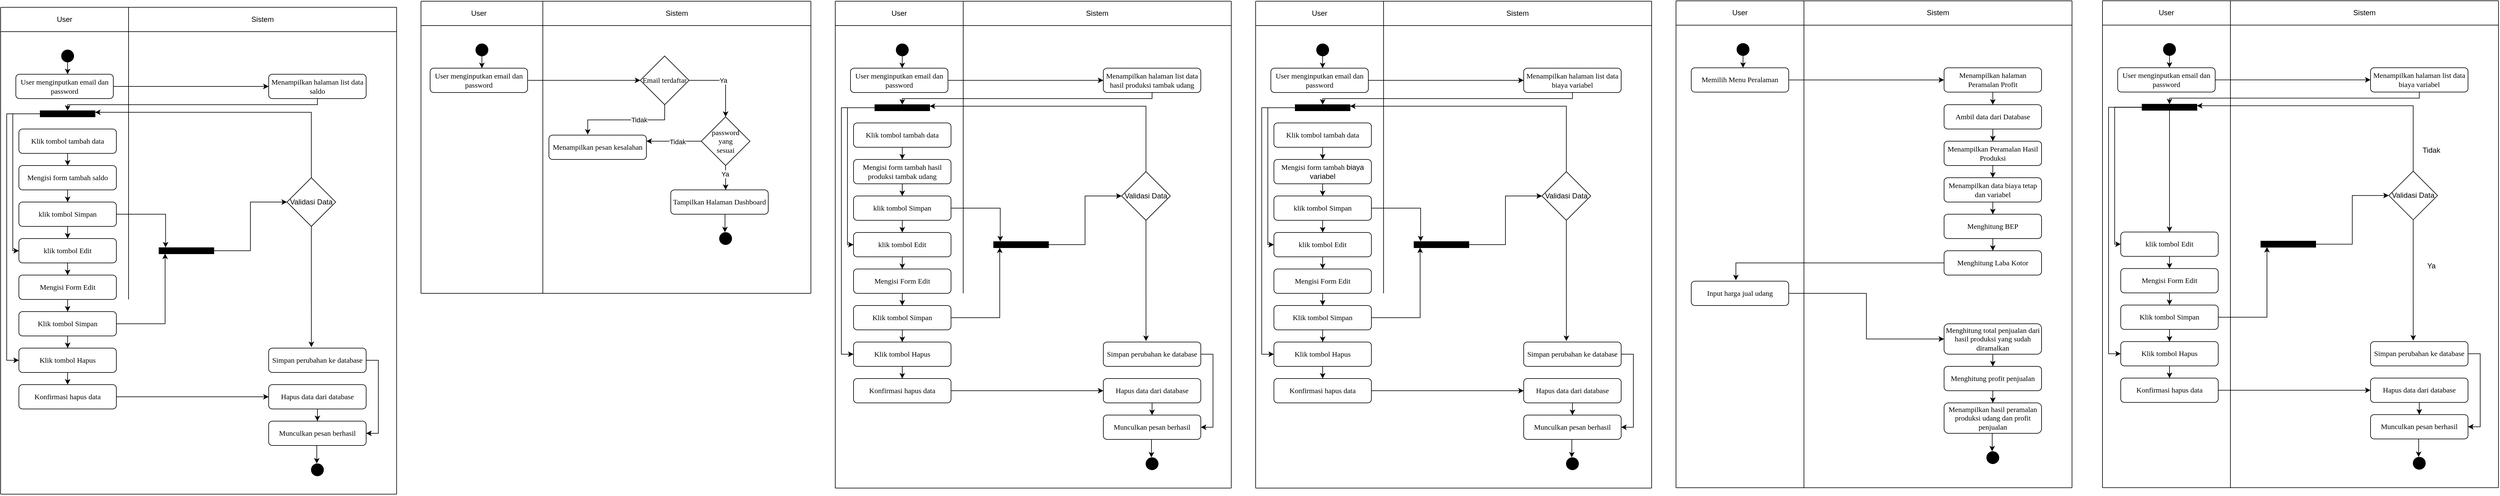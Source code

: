<mxfile version="21.3.5" type="github" pages="2">
  <diagram name="Page-1" id="zim6MFw6lcNOP7sRVycw">
    <mxGraphModel dx="5680" dy="494" grid="1" gridSize="10" guides="1" tooltips="1" connect="1" arrows="1" fold="1" page="1" pageScale="1" pageWidth="1600" pageHeight="1200" math="0" shadow="0">
      <root>
        <mxCell id="0" />
        <mxCell id="1" parent="0" />
        <mxCell id="78HEhIZX-fAVPzGSQCPp-49" value="" style="group" parent="1" vertex="1" connectable="0">
          <mxGeometry x="-4040" y="40" width="640" height="480" as="geometry" />
        </mxCell>
        <mxCell id="78HEhIZX-fAVPzGSQCPp-1" value="" style="ellipse;whiteSpace=wrap;html=1;aspect=fixed;fillColor=#000000;" parent="78HEhIZX-fAVPzGSQCPp-49" vertex="1">
          <mxGeometry x="90" y="70" width="20" height="20" as="geometry" />
        </mxCell>
        <mxCell id="78HEhIZX-fAVPzGSQCPp-15" value="" style="endArrow=none;html=1;rounded=0;" parent="78HEhIZX-fAVPzGSQCPp-49" edge="1">
          <mxGeometry width="50" height="50" relative="1" as="geometry">
            <mxPoint y="480" as="sourcePoint" />
            <mxPoint as="targetPoint" />
            <Array as="points" />
          </mxGeometry>
        </mxCell>
        <mxCell id="78HEhIZX-fAVPzGSQCPp-16" value="" style="endArrow=none;html=1;rounded=0;" parent="78HEhIZX-fAVPzGSQCPp-49" edge="1">
          <mxGeometry width="50" height="50" relative="1" as="geometry">
            <mxPoint x="200" y="480" as="sourcePoint" />
            <mxPoint x="200" as="targetPoint" />
            <Array as="points" />
          </mxGeometry>
        </mxCell>
        <mxCell id="78HEhIZX-fAVPzGSQCPp-17" value="" style="endArrow=none;html=1;rounded=0;" parent="78HEhIZX-fAVPzGSQCPp-49" edge="1">
          <mxGeometry width="50" height="50" relative="1" as="geometry">
            <mxPoint x="640" y="480" as="sourcePoint" />
            <mxPoint x="640" as="targetPoint" />
            <Array as="points" />
          </mxGeometry>
        </mxCell>
        <mxCell id="78HEhIZX-fAVPzGSQCPp-18" value="" style="endArrow=none;html=1;rounded=0;" parent="78HEhIZX-fAVPzGSQCPp-49" edge="1">
          <mxGeometry width="50" height="50" relative="1" as="geometry">
            <mxPoint x="640" y="40" as="sourcePoint" />
            <mxPoint y="40" as="targetPoint" />
            <Array as="points" />
          </mxGeometry>
        </mxCell>
        <mxCell id="78HEhIZX-fAVPzGSQCPp-19" value="" style="endArrow=none;html=1;rounded=0;" parent="78HEhIZX-fAVPzGSQCPp-49" edge="1">
          <mxGeometry width="50" height="50" relative="1" as="geometry">
            <mxPoint x="640" as="sourcePoint" />
            <mxPoint as="targetPoint" />
            <Array as="points" />
          </mxGeometry>
        </mxCell>
        <mxCell id="78HEhIZX-fAVPzGSQCPp-20" value="User" style="text;html=1;strokeColor=none;fillColor=none;align=center;verticalAlign=middle;whiteSpace=wrap;rounded=0;" parent="78HEhIZX-fAVPzGSQCPp-49" vertex="1">
          <mxGeometry x="65" y="10" width="60" height="20" as="geometry" />
        </mxCell>
        <mxCell id="78HEhIZX-fAVPzGSQCPp-23" value="Sistem" style="text;html=1;strokeColor=none;fillColor=none;align=center;verticalAlign=middle;whiteSpace=wrap;rounded=0;" parent="78HEhIZX-fAVPzGSQCPp-49" vertex="1">
          <mxGeometry x="390" y="10" width="60" height="20" as="geometry" />
        </mxCell>
        <mxCell id="78HEhIZX-fAVPzGSQCPp-25" value="&lt;font face=&quot;Times New Roman&quot;&gt;User menginputkan email dan password&lt;/font&gt;" style="rounded=1;whiteSpace=wrap;html=1;" parent="78HEhIZX-fAVPzGSQCPp-49" vertex="1">
          <mxGeometry x="15" y="110" width="160" height="40" as="geometry" />
        </mxCell>
        <mxCell id="78HEhIZX-fAVPzGSQCPp-26" style="edgeStyle=orthogonalEdgeStyle;rounded=0;orthogonalLoop=1;jettySize=auto;html=1;entryX=0.531;entryY=0;entryDx=0;entryDy=0;entryPerimeter=0;" parent="78HEhIZX-fAVPzGSQCPp-49" source="78HEhIZX-fAVPzGSQCPp-1" target="78HEhIZX-fAVPzGSQCPp-25" edge="1">
          <mxGeometry relative="1" as="geometry">
            <mxPoint x="100" y="110" as="targetPoint" />
            <Array as="points" />
          </mxGeometry>
        </mxCell>
        <mxCell id="78HEhIZX-fAVPzGSQCPp-27" value="&lt;font face=&quot;Times New Roman&quot;&gt;Email terdaftar&lt;/font&gt;" style="rhombus;whiteSpace=wrap;html=1;" parent="78HEhIZX-fAVPzGSQCPp-49" vertex="1">
          <mxGeometry x="360" y="90" width="80" height="80" as="geometry" />
        </mxCell>
        <mxCell id="78HEhIZX-fAVPzGSQCPp-33" style="edgeStyle=orthogonalEdgeStyle;rounded=0;orthogonalLoop=1;jettySize=auto;html=1;" parent="78HEhIZX-fAVPzGSQCPp-49" source="78HEhIZX-fAVPzGSQCPp-25" target="78HEhIZX-fAVPzGSQCPp-27" edge="1">
          <mxGeometry relative="1" as="geometry" />
        </mxCell>
        <mxCell id="78HEhIZX-fAVPzGSQCPp-30" value="&lt;font face=&quot;Times New Roman&quot;&gt;Menampilkan pesan kesalahan&lt;/font&gt;" style="rounded=1;whiteSpace=wrap;html=1;" parent="78HEhIZX-fAVPzGSQCPp-49" vertex="1">
          <mxGeometry x="210" y="220" width="160" height="40" as="geometry" />
        </mxCell>
        <mxCell id="78HEhIZX-fAVPzGSQCPp-35" style="edgeStyle=orthogonalEdgeStyle;rounded=0;orthogonalLoop=1;jettySize=auto;html=1;entryX=0.398;entryY=-0.021;entryDx=0;entryDy=0;entryPerimeter=0;" parent="78HEhIZX-fAVPzGSQCPp-49" source="78HEhIZX-fAVPzGSQCPp-27" target="78HEhIZX-fAVPzGSQCPp-30" edge="1">
          <mxGeometry relative="1" as="geometry" />
        </mxCell>
        <mxCell id="78HEhIZX-fAVPzGSQCPp-36" value="Tidak" style="edgeLabel;html=1;align=center;verticalAlign=middle;resizable=0;points=[];" parent="78HEhIZX-fAVPzGSQCPp-35" vertex="1" connectable="0">
          <mxGeometry x="-0.23" relative="1" as="geometry">
            <mxPoint as="offset" />
          </mxGeometry>
        </mxCell>
        <mxCell id="78HEhIZX-fAVPzGSQCPp-39" style="edgeStyle=orthogonalEdgeStyle;rounded=0;orthogonalLoop=1;jettySize=auto;html=1;entryX=1;entryY=0.25;entryDx=0;entryDy=0;" parent="78HEhIZX-fAVPzGSQCPp-49" source="78HEhIZX-fAVPzGSQCPp-32" target="78HEhIZX-fAVPzGSQCPp-30" edge="1">
          <mxGeometry relative="1" as="geometry" />
        </mxCell>
        <mxCell id="78HEhIZX-fAVPzGSQCPp-40" value="Tidak" style="edgeLabel;html=1;align=center;verticalAlign=middle;resizable=0;points=[];" parent="78HEhIZX-fAVPzGSQCPp-39" vertex="1" connectable="0">
          <mxGeometry x="-0.136" y="1" relative="1" as="geometry">
            <mxPoint as="offset" />
          </mxGeometry>
        </mxCell>
        <mxCell id="78HEhIZX-fAVPzGSQCPp-32" value="&lt;font face=&quot;Times New Roman&quot;&gt;password &lt;br&gt;yang &lt;br&gt;sesuai&lt;/font&gt;" style="rhombus;whiteSpace=wrap;html=1;" parent="78HEhIZX-fAVPzGSQCPp-49" vertex="1">
          <mxGeometry x="460" y="190" width="80" height="80" as="geometry" />
        </mxCell>
        <mxCell id="78HEhIZX-fAVPzGSQCPp-37" style="edgeStyle=orthogonalEdgeStyle;rounded=0;orthogonalLoop=1;jettySize=auto;html=1;entryX=0.5;entryY=0;entryDx=0;entryDy=0;" parent="78HEhIZX-fAVPzGSQCPp-49" source="78HEhIZX-fAVPzGSQCPp-27" target="78HEhIZX-fAVPzGSQCPp-32" edge="1">
          <mxGeometry relative="1" as="geometry" />
        </mxCell>
        <mxCell id="78HEhIZX-fAVPzGSQCPp-38" value="Ya" style="edgeLabel;html=1;align=center;verticalAlign=middle;resizable=0;points=[];" parent="78HEhIZX-fAVPzGSQCPp-37" vertex="1" connectable="0">
          <mxGeometry x="-0.074" relative="1" as="geometry">
            <mxPoint as="offset" />
          </mxGeometry>
        </mxCell>
        <mxCell id="78HEhIZX-fAVPzGSQCPp-41" value="&lt;font face=&quot;Times New Roman&quot;&gt;Tampilkan Halaman Dashboard&lt;/font&gt;" style="rounded=1;whiteSpace=wrap;html=1;" parent="78HEhIZX-fAVPzGSQCPp-49" vertex="1">
          <mxGeometry x="410" y="310" width="160" height="40" as="geometry" />
        </mxCell>
        <mxCell id="78HEhIZX-fAVPzGSQCPp-42" style="edgeStyle=orthogonalEdgeStyle;rounded=0;orthogonalLoop=1;jettySize=auto;html=1;entryX=0.563;entryY=0;entryDx=0;entryDy=0;entryPerimeter=0;" parent="78HEhIZX-fAVPzGSQCPp-49" source="78HEhIZX-fAVPzGSQCPp-32" target="78HEhIZX-fAVPzGSQCPp-41" edge="1">
          <mxGeometry relative="1" as="geometry" />
        </mxCell>
        <mxCell id="78HEhIZX-fAVPzGSQCPp-43" value="Ya" style="edgeLabel;html=1;align=center;verticalAlign=middle;resizable=0;points=[];" parent="78HEhIZX-fAVPzGSQCPp-42" vertex="1" connectable="0">
          <mxGeometry x="-0.292" y="-1" relative="1" as="geometry">
            <mxPoint as="offset" />
          </mxGeometry>
        </mxCell>
        <mxCell id="78HEhIZX-fAVPzGSQCPp-46" value="" style="ellipse;whiteSpace=wrap;html=1;aspect=fixed;fillColor=#000000;" parent="78HEhIZX-fAVPzGSQCPp-49" vertex="1">
          <mxGeometry x="490" y="380" width="20" height="20" as="geometry" />
        </mxCell>
        <mxCell id="78HEhIZX-fAVPzGSQCPp-45" value="" style="edgeStyle=orthogonalEdgeStyle;rounded=0;orthogonalLoop=1;jettySize=auto;html=1;entryX=0.442;entryY=-0.017;entryDx=0;entryDy=0;entryPerimeter=0;" parent="78HEhIZX-fAVPzGSQCPp-49" source="78HEhIZX-fAVPzGSQCPp-41" target="78HEhIZX-fAVPzGSQCPp-46" edge="1">
          <mxGeometry relative="1" as="geometry">
            <mxPoint x="510" y="400" as="targetPoint" />
            <Array as="points">
              <mxPoint x="499" y="370" />
              <mxPoint x="499" y="370" />
            </Array>
          </mxGeometry>
        </mxCell>
        <mxCell id="78HEhIZX-fAVPzGSQCPp-48" value="" style="endArrow=none;html=1;rounded=0;" parent="78HEhIZX-fAVPzGSQCPp-49" edge="1">
          <mxGeometry width="50" height="50" relative="1" as="geometry">
            <mxPoint x="640" y="480" as="sourcePoint" />
            <mxPoint y="480" as="targetPoint" />
            <Array as="points" />
          </mxGeometry>
        </mxCell>
        <mxCell id="78HEhIZX-fAVPzGSQCPp-51" value="" style="ellipse;whiteSpace=wrap;html=1;aspect=fixed;fillColor=#000000;" parent="1" vertex="1">
          <mxGeometry x="-3260" y="110" width="20" height="20" as="geometry" />
        </mxCell>
        <mxCell id="78HEhIZX-fAVPzGSQCPp-52" value="" style="endArrow=none;html=1;rounded=0;" parent="1" edge="1">
          <mxGeometry width="50" height="50" relative="1" as="geometry">
            <mxPoint x="-3360" y="840" as="sourcePoint" />
            <mxPoint x="-3360" y="40" as="targetPoint" />
            <Array as="points" />
          </mxGeometry>
        </mxCell>
        <mxCell id="78HEhIZX-fAVPzGSQCPp-53" value="" style="endArrow=none;html=1;rounded=0;" parent="1" edge="1">
          <mxGeometry width="50" height="50" relative="1" as="geometry">
            <mxPoint x="-3150" y="520" as="sourcePoint" />
            <mxPoint x="-3150" y="40" as="targetPoint" />
            <Array as="points" />
          </mxGeometry>
        </mxCell>
        <mxCell id="78HEhIZX-fAVPzGSQCPp-54" value="" style="endArrow=none;html=1;rounded=0;" parent="1" edge="1">
          <mxGeometry width="50" height="50" relative="1" as="geometry">
            <mxPoint x="-2710" y="840" as="sourcePoint" />
            <mxPoint x="-2710" y="40" as="targetPoint" />
            <Array as="points" />
          </mxGeometry>
        </mxCell>
        <mxCell id="78HEhIZX-fAVPzGSQCPp-55" value="" style="endArrow=none;html=1;rounded=0;" parent="1" edge="1">
          <mxGeometry width="50" height="50" relative="1" as="geometry">
            <mxPoint x="-2710" y="80" as="sourcePoint" />
            <mxPoint x="-3360" y="80" as="targetPoint" />
            <Array as="points" />
          </mxGeometry>
        </mxCell>
        <mxCell id="78HEhIZX-fAVPzGSQCPp-56" value="" style="endArrow=none;html=1;rounded=0;" parent="1" edge="1">
          <mxGeometry width="50" height="50" relative="1" as="geometry">
            <mxPoint x="-2710" y="40" as="sourcePoint" />
            <mxPoint x="-3360" y="40" as="targetPoint" />
            <Array as="points" />
          </mxGeometry>
        </mxCell>
        <mxCell id="78HEhIZX-fAVPzGSQCPp-57" value="User" style="text;html=1;strokeColor=none;fillColor=none;align=center;verticalAlign=middle;whiteSpace=wrap;rounded=0;" parent="1" vertex="1">
          <mxGeometry x="-3285" y="50" width="60" height="20" as="geometry" />
        </mxCell>
        <mxCell id="78HEhIZX-fAVPzGSQCPp-58" value="Sistem" style="text;html=1;strokeColor=none;fillColor=none;align=center;verticalAlign=middle;whiteSpace=wrap;rounded=0;" parent="1" vertex="1">
          <mxGeometry x="-2960" y="50" width="60" height="20" as="geometry" />
        </mxCell>
        <mxCell id="78HEhIZX-fAVPzGSQCPp-107" style="edgeStyle=orthogonalEdgeStyle;rounded=0;orthogonalLoop=1;jettySize=auto;html=1;" parent="1" source="78HEhIZX-fAVPzGSQCPp-59" target="78HEhIZX-fAVPzGSQCPp-87" edge="1">
          <mxGeometry relative="1" as="geometry">
            <mxPoint x="-2970" y="170" as="targetPoint" />
            <Array as="points" />
          </mxGeometry>
        </mxCell>
        <mxCell id="78HEhIZX-fAVPzGSQCPp-59" value="&lt;font face=&quot;Times New Roman&quot;&gt;User menginputkan email dan password&lt;/font&gt;" style="rounded=1;whiteSpace=wrap;html=1;" parent="1" vertex="1">
          <mxGeometry x="-3335" y="150" width="160" height="40" as="geometry" />
        </mxCell>
        <mxCell id="78HEhIZX-fAVPzGSQCPp-60" style="edgeStyle=orthogonalEdgeStyle;rounded=0;orthogonalLoop=1;jettySize=auto;html=1;entryX=0.531;entryY=0;entryDx=0;entryDy=0;entryPerimeter=0;" parent="1" source="78HEhIZX-fAVPzGSQCPp-51" target="78HEhIZX-fAVPzGSQCPp-59" edge="1">
          <mxGeometry relative="1" as="geometry">
            <mxPoint x="-3250" y="150" as="targetPoint" />
            <Array as="points" />
          </mxGeometry>
        </mxCell>
        <mxCell id="78HEhIZX-fAVPzGSQCPp-74" value="" style="ellipse;whiteSpace=wrap;html=1;aspect=fixed;fillColor=#000000;" parent="1" vertex="1">
          <mxGeometry x="-2850" y="790" width="20" height="20" as="geometry" />
        </mxCell>
        <mxCell id="78HEhIZX-fAVPzGSQCPp-75" value="" style="edgeStyle=orthogonalEdgeStyle;rounded=0;orthogonalLoop=1;jettySize=auto;html=1;entryX=0.442;entryY=-0.017;entryDx=0;entryDy=0;entryPerimeter=0;" parent="1" target="78HEhIZX-fAVPzGSQCPp-74" edge="1">
          <mxGeometry relative="1" as="geometry">
            <mxPoint x="-2830" y="810" as="targetPoint" />
            <Array as="points">
              <mxPoint x="-2841" y="780" />
              <mxPoint x="-2841" y="780" />
            </Array>
            <mxPoint x="-2841.0" y="760" as="sourcePoint" />
          </mxGeometry>
        </mxCell>
        <mxCell id="78HEhIZX-fAVPzGSQCPp-76" value="" style="endArrow=none;html=1;rounded=0;" parent="1" edge="1">
          <mxGeometry width="50" height="50" relative="1" as="geometry">
            <mxPoint x="-2710" y="840" as="sourcePoint" />
            <mxPoint x="-3360" y="840" as="targetPoint" />
            <Array as="points" />
          </mxGeometry>
        </mxCell>
        <mxCell id="78HEhIZX-fAVPzGSQCPp-108" style="edgeStyle=orthogonalEdgeStyle;rounded=0;orthogonalLoop=1;jettySize=auto;html=1;entryX=0.5;entryY=0;entryDx=0;entryDy=0;" parent="1" source="78HEhIZX-fAVPzGSQCPp-87" target="78HEhIZX-fAVPzGSQCPp-104" edge="1">
          <mxGeometry relative="1" as="geometry">
            <Array as="points">
              <mxPoint x="-2840" y="200" />
              <mxPoint x="-3250" y="200" />
            </Array>
          </mxGeometry>
        </mxCell>
        <mxCell id="78HEhIZX-fAVPzGSQCPp-87" value="&lt;font face=&quot;Times New Roman&quot;&gt;Menampilkan halaman list data hasil produksi tambak udang&lt;/font&gt;" style="rounded=1;whiteSpace=wrap;html=1;" parent="1" vertex="1">
          <mxGeometry x="-2920" y="150" width="160" height="40" as="geometry" />
        </mxCell>
        <mxCell id="78HEhIZX-fAVPzGSQCPp-96" style="edgeStyle=orthogonalEdgeStyle;rounded=0;orthogonalLoop=1;jettySize=auto;html=1;entryX=0.5;entryY=0;entryDx=0;entryDy=0;" parent="1" source="78HEhIZX-fAVPzGSQCPp-88" target="78HEhIZX-fAVPzGSQCPp-89" edge="1">
          <mxGeometry relative="1" as="geometry" />
        </mxCell>
        <mxCell id="78HEhIZX-fAVPzGSQCPp-88" value="&lt;font face=&quot;Times New Roman&quot;&gt;Klik tombol tambah data&lt;/font&gt;" style="rounded=1;whiteSpace=wrap;html=1;" parent="1" vertex="1">
          <mxGeometry x="-3330" y="240" width="160" height="40" as="geometry" />
        </mxCell>
        <mxCell id="78HEhIZX-fAVPzGSQCPp-98" style="edgeStyle=orthogonalEdgeStyle;rounded=0;orthogonalLoop=1;jettySize=auto;html=1;entryX=0.5;entryY=0;entryDx=0;entryDy=0;" parent="1" source="78HEhIZX-fAVPzGSQCPp-89" target="78HEhIZX-fAVPzGSQCPp-90" edge="1">
          <mxGeometry relative="1" as="geometry" />
        </mxCell>
        <mxCell id="78HEhIZX-fAVPzGSQCPp-89" value="&lt;font face=&quot;Times New Roman&quot;&gt;Mengisi form tambah hasil produksi tambak udang&lt;/font&gt;" style="rounded=1;whiteSpace=wrap;html=1;" parent="1" vertex="1">
          <mxGeometry x="-3330" y="300" width="160" height="40" as="geometry" />
        </mxCell>
        <mxCell id="78HEhIZX-fAVPzGSQCPp-99" style="edgeStyle=orthogonalEdgeStyle;rounded=0;orthogonalLoop=1;jettySize=auto;html=1;entryX=0.5;entryY=0;entryDx=0;entryDy=0;" parent="1" source="78HEhIZX-fAVPzGSQCPp-90" target="78HEhIZX-fAVPzGSQCPp-91" edge="1">
          <mxGeometry relative="1" as="geometry" />
        </mxCell>
        <mxCell id="78HEhIZX-fAVPzGSQCPp-110" style="edgeStyle=orthogonalEdgeStyle;rounded=0;orthogonalLoop=1;jettySize=auto;html=1;entryX=0.12;entryY=-0.04;entryDx=0;entryDy=0;entryPerimeter=0;" parent="1" source="78HEhIZX-fAVPzGSQCPp-90" target="78HEhIZX-fAVPzGSQCPp-109" edge="1">
          <mxGeometry relative="1" as="geometry" />
        </mxCell>
        <mxCell id="78HEhIZX-fAVPzGSQCPp-90" value="&lt;font face=&quot;Times New Roman&quot;&gt;klik tombol Simpan&lt;/font&gt;" style="rounded=1;whiteSpace=wrap;html=1;" parent="1" vertex="1">
          <mxGeometry x="-3330" y="360" width="160" height="40" as="geometry" />
        </mxCell>
        <mxCell id="78HEhIZX-fAVPzGSQCPp-100" style="edgeStyle=orthogonalEdgeStyle;rounded=0;orthogonalLoop=1;jettySize=auto;html=1;entryX=0.5;entryY=0;entryDx=0;entryDy=0;" parent="1" source="78HEhIZX-fAVPzGSQCPp-91" target="78HEhIZX-fAVPzGSQCPp-92" edge="1">
          <mxGeometry relative="1" as="geometry" />
        </mxCell>
        <mxCell id="78HEhIZX-fAVPzGSQCPp-91" value="&lt;font face=&quot;Times New Roman&quot;&gt;klik tombol Edit&lt;/font&gt;" style="rounded=1;whiteSpace=wrap;html=1;" parent="1" vertex="1">
          <mxGeometry x="-3330" y="420" width="160" height="40" as="geometry" />
        </mxCell>
        <mxCell id="78HEhIZX-fAVPzGSQCPp-101" style="edgeStyle=orthogonalEdgeStyle;rounded=0;orthogonalLoop=1;jettySize=auto;html=1;entryX=0.5;entryY=0;entryDx=0;entryDy=0;" parent="1" source="78HEhIZX-fAVPzGSQCPp-92" target="78HEhIZX-fAVPzGSQCPp-93" edge="1">
          <mxGeometry relative="1" as="geometry" />
        </mxCell>
        <mxCell id="78HEhIZX-fAVPzGSQCPp-92" value="&lt;font face=&quot;Times New Roman&quot;&gt;Mengisi Form Edit&lt;/font&gt;" style="rounded=1;whiteSpace=wrap;html=1;" parent="1" vertex="1">
          <mxGeometry x="-3330" y="480" width="160" height="40" as="geometry" />
        </mxCell>
        <mxCell id="78HEhIZX-fAVPzGSQCPp-102" style="edgeStyle=orthogonalEdgeStyle;rounded=0;orthogonalLoop=1;jettySize=auto;html=1;entryX=0.5;entryY=0;entryDx=0;entryDy=0;" parent="1" source="78HEhIZX-fAVPzGSQCPp-93" target="78HEhIZX-fAVPzGSQCPp-94" edge="1">
          <mxGeometry relative="1" as="geometry" />
        </mxCell>
        <mxCell id="78HEhIZX-fAVPzGSQCPp-112" style="edgeStyle=orthogonalEdgeStyle;rounded=0;orthogonalLoop=1;jettySize=auto;html=1;entryX=0.111;entryY=0.96;entryDx=0;entryDy=0;entryPerimeter=0;" parent="1" source="78HEhIZX-fAVPzGSQCPp-93" target="78HEhIZX-fAVPzGSQCPp-109" edge="1">
          <mxGeometry relative="1" as="geometry">
            <mxPoint x="-3090" y="450" as="targetPoint" />
          </mxGeometry>
        </mxCell>
        <mxCell id="78HEhIZX-fAVPzGSQCPp-93" value="&lt;font face=&quot;Times New Roman&quot;&gt;Klik tombol Simpan&lt;/font&gt;" style="rounded=1;whiteSpace=wrap;html=1;" parent="1" vertex="1">
          <mxGeometry x="-3330" y="540" width="160" height="40" as="geometry" />
        </mxCell>
        <mxCell id="78HEhIZX-fAVPzGSQCPp-103" style="edgeStyle=orthogonalEdgeStyle;rounded=0;orthogonalLoop=1;jettySize=auto;html=1;entryX=0.5;entryY=0;entryDx=0;entryDy=0;" parent="1" source="78HEhIZX-fAVPzGSQCPp-94" target="78HEhIZX-fAVPzGSQCPp-95" edge="1">
          <mxGeometry relative="1" as="geometry" />
        </mxCell>
        <mxCell id="78HEhIZX-fAVPzGSQCPp-94" value="&lt;font face=&quot;Times New Roman&quot;&gt;Klik tombol Hapus&lt;/font&gt;" style="rounded=1;whiteSpace=wrap;html=1;" parent="1" vertex="1">
          <mxGeometry x="-3330" y="600" width="160" height="40" as="geometry" />
        </mxCell>
        <mxCell id="78HEhIZX-fAVPzGSQCPp-123" style="edgeStyle=orthogonalEdgeStyle;rounded=0;orthogonalLoop=1;jettySize=auto;html=1;entryX=0;entryY=0.5;entryDx=0;entryDy=0;" parent="1" source="78HEhIZX-fAVPzGSQCPp-95" target="78HEhIZX-fAVPzGSQCPp-117" edge="1">
          <mxGeometry relative="1" as="geometry" />
        </mxCell>
        <mxCell id="78HEhIZX-fAVPzGSQCPp-95" value="&lt;font face=&quot;Times New Roman&quot;&gt;Konfirmasi hapus data&lt;/font&gt;" style="rounded=1;whiteSpace=wrap;html=1;" parent="1" vertex="1">
          <mxGeometry x="-3330" y="660" width="160" height="40" as="geometry" />
        </mxCell>
        <mxCell id="78HEhIZX-fAVPzGSQCPp-105" style="edgeStyle=orthogonalEdgeStyle;rounded=0;orthogonalLoop=1;jettySize=auto;html=1;entryX=0;entryY=0.5;entryDx=0;entryDy=0;" parent="1" source="78HEhIZX-fAVPzGSQCPp-104" target="78HEhIZX-fAVPzGSQCPp-91" edge="1">
          <mxGeometry relative="1" as="geometry">
            <Array as="points">
              <mxPoint x="-3340" y="215" />
              <mxPoint x="-3340" y="440" />
            </Array>
          </mxGeometry>
        </mxCell>
        <mxCell id="78HEhIZX-fAVPzGSQCPp-106" style="edgeStyle=orthogonalEdgeStyle;rounded=0;orthogonalLoop=1;jettySize=auto;html=1;entryX=0;entryY=0.5;entryDx=0;entryDy=0;" parent="1" source="78HEhIZX-fAVPzGSQCPp-104" target="78HEhIZX-fAVPzGSQCPp-94" edge="1">
          <mxGeometry relative="1" as="geometry">
            <Array as="points">
              <mxPoint x="-3350" y="215" />
              <mxPoint x="-3350" y="620" />
            </Array>
          </mxGeometry>
        </mxCell>
        <mxCell id="78HEhIZX-fAVPzGSQCPp-104" value="" style="rounded=0;whiteSpace=wrap;html=1;fillColor=#000000;" parent="1" vertex="1">
          <mxGeometry x="-3295" y="210" width="90" height="10" as="geometry" />
        </mxCell>
        <mxCell id="78HEhIZX-fAVPzGSQCPp-114" style="edgeStyle=orthogonalEdgeStyle;rounded=0;orthogonalLoop=1;jettySize=auto;html=1;entryX=0;entryY=0.5;entryDx=0;entryDy=0;" parent="1" source="78HEhIZX-fAVPzGSQCPp-109" target="78HEhIZX-fAVPzGSQCPp-113" edge="1">
          <mxGeometry relative="1" as="geometry" />
        </mxCell>
        <mxCell id="78HEhIZX-fAVPzGSQCPp-109" value="" style="rounded=0;whiteSpace=wrap;html=1;fillColor=#000000;" parent="1" vertex="1">
          <mxGeometry x="-3100" y="435" width="90" height="10" as="geometry" />
        </mxCell>
        <mxCell id="78HEhIZX-fAVPzGSQCPp-115" style="edgeStyle=orthogonalEdgeStyle;rounded=0;orthogonalLoop=1;jettySize=auto;html=1;entryX=1;entryY=0.25;entryDx=0;entryDy=0;" parent="1" source="78HEhIZX-fAVPzGSQCPp-113" target="78HEhIZX-fAVPzGSQCPp-104" edge="1">
          <mxGeometry relative="1" as="geometry">
            <Array as="points">
              <mxPoint x="-2850" y="213" />
            </Array>
          </mxGeometry>
        </mxCell>
        <mxCell id="78HEhIZX-fAVPzGSQCPp-119" style="edgeStyle=orthogonalEdgeStyle;rounded=0;orthogonalLoop=1;jettySize=auto;html=1;entryX=0.438;entryY=-0.041;entryDx=0;entryDy=0;entryPerimeter=0;" parent="1" source="78HEhIZX-fAVPzGSQCPp-113" target="78HEhIZX-fAVPzGSQCPp-116" edge="1">
          <mxGeometry relative="1" as="geometry" />
        </mxCell>
        <mxCell id="78HEhIZX-fAVPzGSQCPp-113" value="Validasi Data" style="rhombus;whiteSpace=wrap;html=1;" parent="1" vertex="1">
          <mxGeometry x="-2890" y="320" width="80" height="80" as="geometry" />
        </mxCell>
        <mxCell id="78HEhIZX-fAVPzGSQCPp-122" style="edgeStyle=orthogonalEdgeStyle;rounded=0;orthogonalLoop=1;jettySize=auto;html=1;entryX=1;entryY=0.5;entryDx=0;entryDy=0;" parent="1" source="78HEhIZX-fAVPzGSQCPp-116" target="78HEhIZX-fAVPzGSQCPp-118" edge="1">
          <mxGeometry relative="1" as="geometry">
            <Array as="points">
              <mxPoint x="-2740" y="620" />
              <mxPoint x="-2740" y="740" />
            </Array>
          </mxGeometry>
        </mxCell>
        <mxCell id="78HEhIZX-fAVPzGSQCPp-116" value="&lt;font face=&quot;Times New Roman&quot;&gt;Simpan perubahan ke database&lt;/font&gt;" style="rounded=1;whiteSpace=wrap;html=1;" parent="1" vertex="1">
          <mxGeometry x="-2920" y="600" width="160" height="40" as="geometry" />
        </mxCell>
        <mxCell id="78HEhIZX-fAVPzGSQCPp-121" style="edgeStyle=orthogonalEdgeStyle;rounded=0;orthogonalLoop=1;jettySize=auto;html=1;entryX=0.5;entryY=0;entryDx=0;entryDy=0;" parent="1" source="78HEhIZX-fAVPzGSQCPp-117" target="78HEhIZX-fAVPzGSQCPp-118" edge="1">
          <mxGeometry relative="1" as="geometry" />
        </mxCell>
        <mxCell id="78HEhIZX-fAVPzGSQCPp-117" value="&lt;font face=&quot;Times New Roman&quot;&gt;Hapus data dari database&lt;/font&gt;" style="rounded=1;whiteSpace=wrap;html=1;" parent="1" vertex="1">
          <mxGeometry x="-2920" y="660" width="160" height="40" as="geometry" />
        </mxCell>
        <mxCell id="78HEhIZX-fAVPzGSQCPp-118" value="&lt;font face=&quot;Times New Roman&quot;&gt;Munculkan pesan berhasil&lt;/font&gt;" style="rounded=1;whiteSpace=wrap;html=1;" parent="1" vertex="1">
          <mxGeometry x="-2920" y="720" width="160" height="40" as="geometry" />
        </mxCell>
        <mxCell id="78HEhIZX-fAVPzGSQCPp-124" value="" style="ellipse;whiteSpace=wrap;html=1;aspect=fixed;fillColor=#000000;" parent="1" vertex="1">
          <mxGeometry x="-4630" y="120" width="20" height="20" as="geometry" />
        </mxCell>
        <mxCell id="78HEhIZX-fAVPzGSQCPp-125" value="" style="endArrow=none;html=1;rounded=0;" parent="1" edge="1">
          <mxGeometry width="50" height="50" relative="1" as="geometry">
            <mxPoint x="-4730" y="850" as="sourcePoint" />
            <mxPoint x="-4730" y="50" as="targetPoint" />
            <Array as="points" />
          </mxGeometry>
        </mxCell>
        <mxCell id="78HEhIZX-fAVPzGSQCPp-126" value="" style="endArrow=none;html=1;rounded=0;" parent="1" edge="1">
          <mxGeometry width="50" height="50" relative="1" as="geometry">
            <mxPoint x="-4520" y="530" as="sourcePoint" />
            <mxPoint x="-4520" y="50" as="targetPoint" />
            <Array as="points" />
          </mxGeometry>
        </mxCell>
        <mxCell id="78HEhIZX-fAVPzGSQCPp-127" value="" style="endArrow=none;html=1;rounded=0;" parent="1" edge="1">
          <mxGeometry width="50" height="50" relative="1" as="geometry">
            <mxPoint x="-4080" y="850" as="sourcePoint" />
            <mxPoint x="-4080" y="50" as="targetPoint" />
            <Array as="points" />
          </mxGeometry>
        </mxCell>
        <mxCell id="78HEhIZX-fAVPzGSQCPp-128" value="" style="endArrow=none;html=1;rounded=0;" parent="1" edge="1">
          <mxGeometry width="50" height="50" relative="1" as="geometry">
            <mxPoint x="-4080" y="90" as="sourcePoint" />
            <mxPoint x="-4730" y="90" as="targetPoint" />
            <Array as="points" />
          </mxGeometry>
        </mxCell>
        <mxCell id="78HEhIZX-fAVPzGSQCPp-129" value="" style="endArrow=none;html=1;rounded=0;" parent="1" edge="1">
          <mxGeometry width="50" height="50" relative="1" as="geometry">
            <mxPoint x="-4080" y="50" as="sourcePoint" />
            <mxPoint x="-4730" y="50" as="targetPoint" />
            <Array as="points" />
          </mxGeometry>
        </mxCell>
        <mxCell id="78HEhIZX-fAVPzGSQCPp-130" value="User" style="text;html=1;strokeColor=none;fillColor=none;align=center;verticalAlign=middle;whiteSpace=wrap;rounded=0;" parent="1" vertex="1">
          <mxGeometry x="-4655" y="60" width="60" height="20" as="geometry" />
        </mxCell>
        <mxCell id="78HEhIZX-fAVPzGSQCPp-131" value="Sistem" style="text;html=1;strokeColor=none;fillColor=none;align=center;verticalAlign=middle;whiteSpace=wrap;rounded=0;" parent="1" vertex="1">
          <mxGeometry x="-4330" y="60" width="60" height="20" as="geometry" />
        </mxCell>
        <mxCell id="78HEhIZX-fAVPzGSQCPp-132" style="edgeStyle=orthogonalEdgeStyle;rounded=0;orthogonalLoop=1;jettySize=auto;html=1;" parent="1" source="78HEhIZX-fAVPzGSQCPp-133" target="78HEhIZX-fAVPzGSQCPp-139" edge="1">
          <mxGeometry relative="1" as="geometry">
            <mxPoint x="-4340" y="180" as="targetPoint" />
            <Array as="points" />
          </mxGeometry>
        </mxCell>
        <mxCell id="78HEhIZX-fAVPzGSQCPp-133" value="&lt;font face=&quot;Times New Roman&quot;&gt;User menginputkan email dan password&lt;/font&gt;" style="rounded=1;whiteSpace=wrap;html=1;" parent="1" vertex="1">
          <mxGeometry x="-4705" y="160" width="160" height="40" as="geometry" />
        </mxCell>
        <mxCell id="78HEhIZX-fAVPzGSQCPp-134" style="edgeStyle=orthogonalEdgeStyle;rounded=0;orthogonalLoop=1;jettySize=auto;html=1;entryX=0.531;entryY=0;entryDx=0;entryDy=0;entryPerimeter=0;" parent="1" source="78HEhIZX-fAVPzGSQCPp-124" target="78HEhIZX-fAVPzGSQCPp-133" edge="1">
          <mxGeometry relative="1" as="geometry">
            <mxPoint x="-4620" y="160" as="targetPoint" />
            <Array as="points" />
          </mxGeometry>
        </mxCell>
        <mxCell id="78HEhIZX-fAVPzGSQCPp-135" value="" style="ellipse;whiteSpace=wrap;html=1;aspect=fixed;fillColor=#000000;" parent="1" vertex="1">
          <mxGeometry x="-4220" y="800" width="20" height="20" as="geometry" />
        </mxCell>
        <mxCell id="78HEhIZX-fAVPzGSQCPp-136" value="" style="edgeStyle=orthogonalEdgeStyle;rounded=0;orthogonalLoop=1;jettySize=auto;html=1;entryX=0.442;entryY=-0.017;entryDx=0;entryDy=0;entryPerimeter=0;" parent="1" target="78HEhIZX-fAVPzGSQCPp-135" edge="1">
          <mxGeometry relative="1" as="geometry">
            <mxPoint x="-4200" y="820" as="targetPoint" />
            <Array as="points">
              <mxPoint x="-4211" y="790" />
              <mxPoint x="-4211" y="790" />
            </Array>
            <mxPoint x="-4211" y="770" as="sourcePoint" />
          </mxGeometry>
        </mxCell>
        <mxCell id="78HEhIZX-fAVPzGSQCPp-137" value="" style="endArrow=none;html=1;rounded=0;" parent="1" edge="1">
          <mxGeometry width="50" height="50" relative="1" as="geometry">
            <mxPoint x="-4080" y="850" as="sourcePoint" />
            <mxPoint x="-4730" y="850" as="targetPoint" />
            <Array as="points" />
          </mxGeometry>
        </mxCell>
        <mxCell id="78HEhIZX-fAVPzGSQCPp-138" style="edgeStyle=orthogonalEdgeStyle;rounded=0;orthogonalLoop=1;jettySize=auto;html=1;entryX=0.5;entryY=0;entryDx=0;entryDy=0;" parent="1" source="78HEhIZX-fAVPzGSQCPp-139" target="78HEhIZX-fAVPzGSQCPp-160" edge="1">
          <mxGeometry relative="1" as="geometry">
            <Array as="points">
              <mxPoint x="-4210" y="210" />
              <mxPoint x="-4620" y="210" />
            </Array>
          </mxGeometry>
        </mxCell>
        <mxCell id="78HEhIZX-fAVPzGSQCPp-139" value="&lt;font face=&quot;Times New Roman&quot;&gt;Menampilkan halaman list data saldo&lt;/font&gt;" style="rounded=1;whiteSpace=wrap;html=1;" parent="1" vertex="1">
          <mxGeometry x="-4290" y="160" width="160" height="40" as="geometry" />
        </mxCell>
        <mxCell id="78HEhIZX-fAVPzGSQCPp-140" style="edgeStyle=orthogonalEdgeStyle;rounded=0;orthogonalLoop=1;jettySize=auto;html=1;entryX=0.5;entryY=0;entryDx=0;entryDy=0;" parent="1" source="78HEhIZX-fAVPzGSQCPp-141" target="78HEhIZX-fAVPzGSQCPp-143" edge="1">
          <mxGeometry relative="1" as="geometry" />
        </mxCell>
        <mxCell id="78HEhIZX-fAVPzGSQCPp-141" value="&lt;font face=&quot;Times New Roman&quot;&gt;Klik tombol tambah data&lt;/font&gt;" style="rounded=1;whiteSpace=wrap;html=1;" parent="1" vertex="1">
          <mxGeometry x="-4700" y="250" width="160" height="40" as="geometry" />
        </mxCell>
        <mxCell id="78HEhIZX-fAVPzGSQCPp-142" style="edgeStyle=orthogonalEdgeStyle;rounded=0;orthogonalLoop=1;jettySize=auto;html=1;entryX=0.5;entryY=0;entryDx=0;entryDy=0;" parent="1" source="78HEhIZX-fAVPzGSQCPp-143" target="78HEhIZX-fAVPzGSQCPp-146" edge="1">
          <mxGeometry relative="1" as="geometry" />
        </mxCell>
        <mxCell id="78HEhIZX-fAVPzGSQCPp-143" value="&lt;font face=&quot;Times New Roman&quot;&gt;Mengisi form tambah saldo&lt;/font&gt;" style="rounded=1;whiteSpace=wrap;html=1;" parent="1" vertex="1">
          <mxGeometry x="-4700" y="310" width="160" height="40" as="geometry" />
        </mxCell>
        <mxCell id="78HEhIZX-fAVPzGSQCPp-144" style="edgeStyle=orthogonalEdgeStyle;rounded=0;orthogonalLoop=1;jettySize=auto;html=1;entryX=0.5;entryY=0;entryDx=0;entryDy=0;" parent="1" source="78HEhIZX-fAVPzGSQCPp-146" target="78HEhIZX-fAVPzGSQCPp-148" edge="1">
          <mxGeometry relative="1" as="geometry" />
        </mxCell>
        <mxCell id="78HEhIZX-fAVPzGSQCPp-145" style="edgeStyle=orthogonalEdgeStyle;rounded=0;orthogonalLoop=1;jettySize=auto;html=1;entryX=0.12;entryY=-0.04;entryDx=0;entryDy=0;entryPerimeter=0;" parent="1" source="78HEhIZX-fAVPzGSQCPp-146" target="78HEhIZX-fAVPzGSQCPp-162" edge="1">
          <mxGeometry relative="1" as="geometry" />
        </mxCell>
        <mxCell id="78HEhIZX-fAVPzGSQCPp-146" value="&lt;font face=&quot;Times New Roman&quot;&gt;klik tombol Simpan&lt;/font&gt;" style="rounded=1;whiteSpace=wrap;html=1;" parent="1" vertex="1">
          <mxGeometry x="-4700" y="370" width="160" height="40" as="geometry" />
        </mxCell>
        <mxCell id="78HEhIZX-fAVPzGSQCPp-147" style="edgeStyle=orthogonalEdgeStyle;rounded=0;orthogonalLoop=1;jettySize=auto;html=1;entryX=0.5;entryY=0;entryDx=0;entryDy=0;" parent="1" source="78HEhIZX-fAVPzGSQCPp-148" target="78HEhIZX-fAVPzGSQCPp-150" edge="1">
          <mxGeometry relative="1" as="geometry" />
        </mxCell>
        <mxCell id="78HEhIZX-fAVPzGSQCPp-148" value="&lt;font face=&quot;Times New Roman&quot;&gt;klik tombol Edit&lt;/font&gt;" style="rounded=1;whiteSpace=wrap;html=1;" parent="1" vertex="1">
          <mxGeometry x="-4700" y="430" width="160" height="40" as="geometry" />
        </mxCell>
        <mxCell id="78HEhIZX-fAVPzGSQCPp-149" style="edgeStyle=orthogonalEdgeStyle;rounded=0;orthogonalLoop=1;jettySize=auto;html=1;entryX=0.5;entryY=0;entryDx=0;entryDy=0;" parent="1" source="78HEhIZX-fAVPzGSQCPp-150" target="78HEhIZX-fAVPzGSQCPp-153" edge="1">
          <mxGeometry relative="1" as="geometry" />
        </mxCell>
        <mxCell id="78HEhIZX-fAVPzGSQCPp-150" value="&lt;font face=&quot;Times New Roman&quot;&gt;Mengisi Form Edit&lt;/font&gt;" style="rounded=1;whiteSpace=wrap;html=1;" parent="1" vertex="1">
          <mxGeometry x="-4700" y="490" width="160" height="40" as="geometry" />
        </mxCell>
        <mxCell id="78HEhIZX-fAVPzGSQCPp-151" style="edgeStyle=orthogonalEdgeStyle;rounded=0;orthogonalLoop=1;jettySize=auto;html=1;entryX=0.5;entryY=0;entryDx=0;entryDy=0;" parent="1" source="78HEhIZX-fAVPzGSQCPp-153" target="78HEhIZX-fAVPzGSQCPp-155" edge="1">
          <mxGeometry relative="1" as="geometry" />
        </mxCell>
        <mxCell id="78HEhIZX-fAVPzGSQCPp-152" style="edgeStyle=orthogonalEdgeStyle;rounded=0;orthogonalLoop=1;jettySize=auto;html=1;entryX=0.111;entryY=0.96;entryDx=0;entryDy=0;entryPerimeter=0;" parent="1" source="78HEhIZX-fAVPzGSQCPp-153" target="78HEhIZX-fAVPzGSQCPp-162" edge="1">
          <mxGeometry relative="1" as="geometry">
            <mxPoint x="-4460" y="460" as="targetPoint" />
          </mxGeometry>
        </mxCell>
        <mxCell id="78HEhIZX-fAVPzGSQCPp-153" value="&lt;font face=&quot;Times New Roman&quot;&gt;Klik tombol Simpan&lt;/font&gt;" style="rounded=1;whiteSpace=wrap;html=1;" parent="1" vertex="1">
          <mxGeometry x="-4700" y="550" width="160" height="40" as="geometry" />
        </mxCell>
        <mxCell id="78HEhIZX-fAVPzGSQCPp-154" style="edgeStyle=orthogonalEdgeStyle;rounded=0;orthogonalLoop=1;jettySize=auto;html=1;entryX=0.5;entryY=0;entryDx=0;entryDy=0;" parent="1" source="78HEhIZX-fAVPzGSQCPp-155" target="78HEhIZX-fAVPzGSQCPp-157" edge="1">
          <mxGeometry relative="1" as="geometry" />
        </mxCell>
        <mxCell id="78HEhIZX-fAVPzGSQCPp-155" value="&lt;font face=&quot;Times New Roman&quot;&gt;Klik tombol Hapus&lt;/font&gt;" style="rounded=1;whiteSpace=wrap;html=1;" parent="1" vertex="1">
          <mxGeometry x="-4700" y="610" width="160" height="40" as="geometry" />
        </mxCell>
        <mxCell id="78HEhIZX-fAVPzGSQCPp-156" style="edgeStyle=orthogonalEdgeStyle;rounded=0;orthogonalLoop=1;jettySize=auto;html=1;entryX=0;entryY=0.5;entryDx=0;entryDy=0;" parent="1" source="78HEhIZX-fAVPzGSQCPp-157" target="78HEhIZX-fAVPzGSQCPp-169" edge="1">
          <mxGeometry relative="1" as="geometry" />
        </mxCell>
        <mxCell id="78HEhIZX-fAVPzGSQCPp-157" value="&lt;font face=&quot;Times New Roman&quot;&gt;Konfirmasi hapus data&lt;/font&gt;" style="rounded=1;whiteSpace=wrap;html=1;" parent="1" vertex="1">
          <mxGeometry x="-4700" y="670" width="160" height="40" as="geometry" />
        </mxCell>
        <mxCell id="78HEhIZX-fAVPzGSQCPp-158" style="edgeStyle=orthogonalEdgeStyle;rounded=0;orthogonalLoop=1;jettySize=auto;html=1;entryX=0;entryY=0.5;entryDx=0;entryDy=0;" parent="1" source="78HEhIZX-fAVPzGSQCPp-160" target="78HEhIZX-fAVPzGSQCPp-148" edge="1">
          <mxGeometry relative="1" as="geometry">
            <Array as="points">
              <mxPoint x="-4710" y="225" />
              <mxPoint x="-4710" y="450" />
            </Array>
          </mxGeometry>
        </mxCell>
        <mxCell id="78HEhIZX-fAVPzGSQCPp-159" style="edgeStyle=orthogonalEdgeStyle;rounded=0;orthogonalLoop=1;jettySize=auto;html=1;entryX=0;entryY=0.5;entryDx=0;entryDy=0;" parent="1" source="78HEhIZX-fAVPzGSQCPp-160" target="78HEhIZX-fAVPzGSQCPp-155" edge="1">
          <mxGeometry relative="1" as="geometry">
            <Array as="points">
              <mxPoint x="-4720" y="225" />
              <mxPoint x="-4720" y="630" />
            </Array>
          </mxGeometry>
        </mxCell>
        <mxCell id="78HEhIZX-fAVPzGSQCPp-160" value="" style="rounded=0;whiteSpace=wrap;html=1;fillColor=#000000;" parent="1" vertex="1">
          <mxGeometry x="-4665" y="220" width="90" height="10" as="geometry" />
        </mxCell>
        <mxCell id="78HEhIZX-fAVPzGSQCPp-161" style="edgeStyle=orthogonalEdgeStyle;rounded=0;orthogonalLoop=1;jettySize=auto;html=1;entryX=0;entryY=0.5;entryDx=0;entryDy=0;" parent="1" source="78HEhIZX-fAVPzGSQCPp-162" target="78HEhIZX-fAVPzGSQCPp-165" edge="1">
          <mxGeometry relative="1" as="geometry" />
        </mxCell>
        <mxCell id="78HEhIZX-fAVPzGSQCPp-162" value="" style="rounded=0;whiteSpace=wrap;html=1;fillColor=#000000;" parent="1" vertex="1">
          <mxGeometry x="-4470" y="445" width="90" height="10" as="geometry" />
        </mxCell>
        <mxCell id="78HEhIZX-fAVPzGSQCPp-163" style="edgeStyle=orthogonalEdgeStyle;rounded=0;orthogonalLoop=1;jettySize=auto;html=1;entryX=1;entryY=0.25;entryDx=0;entryDy=0;" parent="1" source="78HEhIZX-fAVPzGSQCPp-165" target="78HEhIZX-fAVPzGSQCPp-160" edge="1">
          <mxGeometry relative="1" as="geometry">
            <Array as="points">
              <mxPoint x="-4220" y="223" />
            </Array>
          </mxGeometry>
        </mxCell>
        <mxCell id="78HEhIZX-fAVPzGSQCPp-164" style="edgeStyle=orthogonalEdgeStyle;rounded=0;orthogonalLoop=1;jettySize=auto;html=1;entryX=0.438;entryY=-0.041;entryDx=0;entryDy=0;entryPerimeter=0;" parent="1" source="78HEhIZX-fAVPzGSQCPp-165" target="78HEhIZX-fAVPzGSQCPp-167" edge="1">
          <mxGeometry relative="1" as="geometry" />
        </mxCell>
        <mxCell id="78HEhIZX-fAVPzGSQCPp-165" value="Validasi Data" style="rhombus;whiteSpace=wrap;html=1;" parent="1" vertex="1">
          <mxGeometry x="-4260" y="330" width="80" height="80" as="geometry" />
        </mxCell>
        <mxCell id="78HEhIZX-fAVPzGSQCPp-166" style="edgeStyle=orthogonalEdgeStyle;rounded=0;orthogonalLoop=1;jettySize=auto;html=1;entryX=1;entryY=0.5;entryDx=0;entryDy=0;" parent="1" source="78HEhIZX-fAVPzGSQCPp-167" target="78HEhIZX-fAVPzGSQCPp-170" edge="1">
          <mxGeometry relative="1" as="geometry">
            <Array as="points">
              <mxPoint x="-4110" y="630" />
              <mxPoint x="-4110" y="750" />
            </Array>
          </mxGeometry>
        </mxCell>
        <mxCell id="78HEhIZX-fAVPzGSQCPp-167" value="&lt;font face=&quot;Times New Roman&quot;&gt;Simpan perubahan ke database&lt;/font&gt;" style="rounded=1;whiteSpace=wrap;html=1;" parent="1" vertex="1">
          <mxGeometry x="-4290" y="610" width="160" height="40" as="geometry" />
        </mxCell>
        <mxCell id="78HEhIZX-fAVPzGSQCPp-168" style="edgeStyle=orthogonalEdgeStyle;rounded=0;orthogonalLoop=1;jettySize=auto;html=1;entryX=0.5;entryY=0;entryDx=0;entryDy=0;" parent="1" source="78HEhIZX-fAVPzGSQCPp-169" target="78HEhIZX-fAVPzGSQCPp-170" edge="1">
          <mxGeometry relative="1" as="geometry" />
        </mxCell>
        <mxCell id="78HEhIZX-fAVPzGSQCPp-169" value="&lt;font face=&quot;Times New Roman&quot;&gt;Hapus data dari database&lt;/font&gt;" style="rounded=1;whiteSpace=wrap;html=1;" parent="1" vertex="1">
          <mxGeometry x="-4290" y="670" width="160" height="40" as="geometry" />
        </mxCell>
        <mxCell id="78HEhIZX-fAVPzGSQCPp-170" value="&lt;font face=&quot;Times New Roman&quot;&gt;Munculkan pesan berhasil&lt;/font&gt;" style="rounded=1;whiteSpace=wrap;html=1;" parent="1" vertex="1">
          <mxGeometry x="-4290" y="730" width="160" height="40" as="geometry" />
        </mxCell>
        <mxCell id="78HEhIZX-fAVPzGSQCPp-171" value="" style="ellipse;whiteSpace=wrap;html=1;aspect=fixed;fillColor=#000000;" parent="1" vertex="1">
          <mxGeometry x="-2570" y="110" width="20" height="20" as="geometry" />
        </mxCell>
        <mxCell id="78HEhIZX-fAVPzGSQCPp-172" value="" style="endArrow=none;html=1;rounded=0;" parent="1" edge="1">
          <mxGeometry width="50" height="50" relative="1" as="geometry">
            <mxPoint x="-2670" y="840" as="sourcePoint" />
            <mxPoint x="-2670" y="40" as="targetPoint" />
            <Array as="points" />
          </mxGeometry>
        </mxCell>
        <mxCell id="78HEhIZX-fAVPzGSQCPp-173" value="" style="endArrow=none;html=1;rounded=0;" parent="1" edge="1">
          <mxGeometry width="50" height="50" relative="1" as="geometry">
            <mxPoint x="-2460" y="520" as="sourcePoint" />
            <mxPoint x="-2460" y="40" as="targetPoint" />
            <Array as="points" />
          </mxGeometry>
        </mxCell>
        <mxCell id="78HEhIZX-fAVPzGSQCPp-174" value="" style="endArrow=none;html=1;rounded=0;" parent="1" edge="1">
          <mxGeometry width="50" height="50" relative="1" as="geometry">
            <mxPoint x="-2020" y="840" as="sourcePoint" />
            <mxPoint x="-2020" y="40" as="targetPoint" />
            <Array as="points" />
          </mxGeometry>
        </mxCell>
        <mxCell id="78HEhIZX-fAVPzGSQCPp-175" value="" style="endArrow=none;html=1;rounded=0;" parent="1" edge="1">
          <mxGeometry width="50" height="50" relative="1" as="geometry">
            <mxPoint x="-2020" y="80" as="sourcePoint" />
            <mxPoint x="-2670" y="80" as="targetPoint" />
            <Array as="points" />
          </mxGeometry>
        </mxCell>
        <mxCell id="78HEhIZX-fAVPzGSQCPp-176" value="" style="endArrow=none;html=1;rounded=0;" parent="1" edge="1">
          <mxGeometry width="50" height="50" relative="1" as="geometry">
            <mxPoint x="-2020" y="40" as="sourcePoint" />
            <mxPoint x="-2670" y="40" as="targetPoint" />
            <Array as="points" />
          </mxGeometry>
        </mxCell>
        <mxCell id="78HEhIZX-fAVPzGSQCPp-177" value="User" style="text;html=1;strokeColor=none;fillColor=none;align=center;verticalAlign=middle;whiteSpace=wrap;rounded=0;" parent="1" vertex="1">
          <mxGeometry x="-2595" y="50" width="60" height="20" as="geometry" />
        </mxCell>
        <mxCell id="78HEhIZX-fAVPzGSQCPp-178" value="Sistem" style="text;html=1;strokeColor=none;fillColor=none;align=center;verticalAlign=middle;whiteSpace=wrap;rounded=0;" parent="1" vertex="1">
          <mxGeometry x="-2270" y="50" width="60" height="20" as="geometry" />
        </mxCell>
        <mxCell id="78HEhIZX-fAVPzGSQCPp-179" style="edgeStyle=orthogonalEdgeStyle;rounded=0;orthogonalLoop=1;jettySize=auto;html=1;" parent="1" source="78HEhIZX-fAVPzGSQCPp-180" target="78HEhIZX-fAVPzGSQCPp-186" edge="1">
          <mxGeometry relative="1" as="geometry">
            <mxPoint x="-2280" y="170" as="targetPoint" />
            <Array as="points" />
          </mxGeometry>
        </mxCell>
        <mxCell id="78HEhIZX-fAVPzGSQCPp-180" value="&lt;font face=&quot;Times New Roman&quot;&gt;User menginputkan email dan password&lt;/font&gt;" style="rounded=1;whiteSpace=wrap;html=1;" parent="1" vertex="1">
          <mxGeometry x="-2645" y="150" width="160" height="40" as="geometry" />
        </mxCell>
        <mxCell id="78HEhIZX-fAVPzGSQCPp-181" style="edgeStyle=orthogonalEdgeStyle;rounded=0;orthogonalLoop=1;jettySize=auto;html=1;entryX=0.531;entryY=0;entryDx=0;entryDy=0;entryPerimeter=0;" parent="1" source="78HEhIZX-fAVPzGSQCPp-171" target="78HEhIZX-fAVPzGSQCPp-180" edge="1">
          <mxGeometry relative="1" as="geometry">
            <mxPoint x="-2560" y="150" as="targetPoint" />
            <Array as="points" />
          </mxGeometry>
        </mxCell>
        <mxCell id="78HEhIZX-fAVPzGSQCPp-182" value="" style="ellipse;whiteSpace=wrap;html=1;aspect=fixed;fillColor=#000000;" parent="1" vertex="1">
          <mxGeometry x="-2160" y="790" width="20" height="20" as="geometry" />
        </mxCell>
        <mxCell id="78HEhIZX-fAVPzGSQCPp-183" value="" style="edgeStyle=orthogonalEdgeStyle;rounded=0;orthogonalLoop=1;jettySize=auto;html=1;entryX=0.442;entryY=-0.017;entryDx=0;entryDy=0;entryPerimeter=0;" parent="1" target="78HEhIZX-fAVPzGSQCPp-182" edge="1">
          <mxGeometry relative="1" as="geometry">
            <mxPoint x="-2140" y="810" as="targetPoint" />
            <Array as="points">
              <mxPoint x="-2151" y="780" />
              <mxPoint x="-2151" y="780" />
            </Array>
            <mxPoint x="-2151.0" y="760" as="sourcePoint" />
          </mxGeometry>
        </mxCell>
        <mxCell id="78HEhIZX-fAVPzGSQCPp-184" value="" style="endArrow=none;html=1;rounded=0;" parent="1" edge="1">
          <mxGeometry width="50" height="50" relative="1" as="geometry">
            <mxPoint x="-2020" y="840" as="sourcePoint" />
            <mxPoint x="-2670" y="840" as="targetPoint" />
            <Array as="points" />
          </mxGeometry>
        </mxCell>
        <mxCell id="78HEhIZX-fAVPzGSQCPp-185" style="edgeStyle=orthogonalEdgeStyle;rounded=0;orthogonalLoop=1;jettySize=auto;html=1;entryX=0.5;entryY=0;entryDx=0;entryDy=0;" parent="1" source="78HEhIZX-fAVPzGSQCPp-186" target="78HEhIZX-fAVPzGSQCPp-207" edge="1">
          <mxGeometry relative="1" as="geometry">
            <Array as="points">
              <mxPoint x="-2150" y="200" />
              <mxPoint x="-2560" y="200" />
            </Array>
          </mxGeometry>
        </mxCell>
        <mxCell id="78HEhIZX-fAVPzGSQCPp-186" value="&lt;font face=&quot;Times New Roman&quot;&gt;Menampilkan halaman list data biaya variabel&lt;/font&gt;" style="rounded=1;whiteSpace=wrap;html=1;" parent="1" vertex="1">
          <mxGeometry x="-2230" y="150" width="160" height="40" as="geometry" />
        </mxCell>
        <mxCell id="78HEhIZX-fAVPzGSQCPp-187" style="edgeStyle=orthogonalEdgeStyle;rounded=0;orthogonalLoop=1;jettySize=auto;html=1;entryX=0.5;entryY=0;entryDx=0;entryDy=0;" parent="1" source="78HEhIZX-fAVPzGSQCPp-188" target="78HEhIZX-fAVPzGSQCPp-190" edge="1">
          <mxGeometry relative="1" as="geometry" />
        </mxCell>
        <mxCell id="78HEhIZX-fAVPzGSQCPp-188" value="&lt;font face=&quot;Times New Roman&quot;&gt;Klik tombol tambah data&lt;/font&gt;" style="rounded=1;whiteSpace=wrap;html=1;" parent="1" vertex="1">
          <mxGeometry x="-2640" y="240" width="160" height="40" as="geometry" />
        </mxCell>
        <mxCell id="78HEhIZX-fAVPzGSQCPp-189" style="edgeStyle=orthogonalEdgeStyle;rounded=0;orthogonalLoop=1;jettySize=auto;html=1;entryX=0.5;entryY=0;entryDx=0;entryDy=0;" parent="1" source="78HEhIZX-fAVPzGSQCPp-190" target="78HEhIZX-fAVPzGSQCPp-193" edge="1">
          <mxGeometry relative="1" as="geometry" />
        </mxCell>
        <mxCell id="78HEhIZX-fAVPzGSQCPp-190" value="&lt;font face=&quot;Times New Roman&quot;&gt;Mengisi form tambah&amp;nbsp;&lt;/font&gt;biaya variabel" style="rounded=1;whiteSpace=wrap;html=1;" parent="1" vertex="1">
          <mxGeometry x="-2640" y="300" width="160" height="40" as="geometry" />
        </mxCell>
        <mxCell id="78HEhIZX-fAVPzGSQCPp-191" style="edgeStyle=orthogonalEdgeStyle;rounded=0;orthogonalLoop=1;jettySize=auto;html=1;entryX=0.5;entryY=0;entryDx=0;entryDy=0;" parent="1" source="78HEhIZX-fAVPzGSQCPp-193" target="78HEhIZX-fAVPzGSQCPp-195" edge="1">
          <mxGeometry relative="1" as="geometry" />
        </mxCell>
        <mxCell id="78HEhIZX-fAVPzGSQCPp-192" style="edgeStyle=orthogonalEdgeStyle;rounded=0;orthogonalLoop=1;jettySize=auto;html=1;entryX=0.12;entryY=-0.04;entryDx=0;entryDy=0;entryPerimeter=0;" parent="1" source="78HEhIZX-fAVPzGSQCPp-193" target="78HEhIZX-fAVPzGSQCPp-209" edge="1">
          <mxGeometry relative="1" as="geometry" />
        </mxCell>
        <mxCell id="78HEhIZX-fAVPzGSQCPp-193" value="&lt;font face=&quot;Times New Roman&quot;&gt;klik tombol Simpan&lt;/font&gt;" style="rounded=1;whiteSpace=wrap;html=1;" parent="1" vertex="1">
          <mxGeometry x="-2640" y="360" width="160" height="40" as="geometry" />
        </mxCell>
        <mxCell id="78HEhIZX-fAVPzGSQCPp-194" style="edgeStyle=orthogonalEdgeStyle;rounded=0;orthogonalLoop=1;jettySize=auto;html=1;entryX=0.5;entryY=0;entryDx=0;entryDy=0;" parent="1" source="78HEhIZX-fAVPzGSQCPp-195" target="78HEhIZX-fAVPzGSQCPp-197" edge="1">
          <mxGeometry relative="1" as="geometry" />
        </mxCell>
        <mxCell id="78HEhIZX-fAVPzGSQCPp-195" value="&lt;font face=&quot;Times New Roman&quot;&gt;klik tombol Edit&lt;/font&gt;" style="rounded=1;whiteSpace=wrap;html=1;" parent="1" vertex="1">
          <mxGeometry x="-2640" y="420" width="160" height="40" as="geometry" />
        </mxCell>
        <mxCell id="78HEhIZX-fAVPzGSQCPp-196" style="edgeStyle=orthogonalEdgeStyle;rounded=0;orthogonalLoop=1;jettySize=auto;html=1;entryX=0.5;entryY=0;entryDx=0;entryDy=0;" parent="1" source="78HEhIZX-fAVPzGSQCPp-197" target="78HEhIZX-fAVPzGSQCPp-200" edge="1">
          <mxGeometry relative="1" as="geometry" />
        </mxCell>
        <mxCell id="78HEhIZX-fAVPzGSQCPp-197" value="&lt;font face=&quot;Times New Roman&quot;&gt;Mengisi Form Edit&lt;/font&gt;" style="rounded=1;whiteSpace=wrap;html=1;" parent="1" vertex="1">
          <mxGeometry x="-2640" y="480" width="160" height="40" as="geometry" />
        </mxCell>
        <mxCell id="78HEhIZX-fAVPzGSQCPp-198" style="edgeStyle=orthogonalEdgeStyle;rounded=0;orthogonalLoop=1;jettySize=auto;html=1;entryX=0.5;entryY=0;entryDx=0;entryDy=0;" parent="1" source="78HEhIZX-fAVPzGSQCPp-200" target="78HEhIZX-fAVPzGSQCPp-202" edge="1">
          <mxGeometry relative="1" as="geometry" />
        </mxCell>
        <mxCell id="78HEhIZX-fAVPzGSQCPp-199" style="edgeStyle=orthogonalEdgeStyle;rounded=0;orthogonalLoop=1;jettySize=auto;html=1;entryX=0.111;entryY=0.96;entryDx=0;entryDy=0;entryPerimeter=0;" parent="1" source="78HEhIZX-fAVPzGSQCPp-200" target="78HEhIZX-fAVPzGSQCPp-209" edge="1">
          <mxGeometry relative="1" as="geometry">
            <mxPoint x="-2400" y="450" as="targetPoint" />
          </mxGeometry>
        </mxCell>
        <mxCell id="78HEhIZX-fAVPzGSQCPp-200" value="&lt;font face=&quot;Times New Roman&quot;&gt;Klik tombol Simpan&lt;/font&gt;" style="rounded=1;whiteSpace=wrap;html=1;" parent="1" vertex="1">
          <mxGeometry x="-2640" y="540" width="160" height="40" as="geometry" />
        </mxCell>
        <mxCell id="78HEhIZX-fAVPzGSQCPp-201" style="edgeStyle=orthogonalEdgeStyle;rounded=0;orthogonalLoop=1;jettySize=auto;html=1;entryX=0.5;entryY=0;entryDx=0;entryDy=0;" parent="1" source="78HEhIZX-fAVPzGSQCPp-202" target="78HEhIZX-fAVPzGSQCPp-204" edge="1">
          <mxGeometry relative="1" as="geometry" />
        </mxCell>
        <mxCell id="78HEhIZX-fAVPzGSQCPp-202" value="&lt;font face=&quot;Times New Roman&quot;&gt;Klik tombol Hapus&lt;/font&gt;" style="rounded=1;whiteSpace=wrap;html=1;" parent="1" vertex="1">
          <mxGeometry x="-2640" y="600" width="160" height="40" as="geometry" />
        </mxCell>
        <mxCell id="78HEhIZX-fAVPzGSQCPp-203" style="edgeStyle=orthogonalEdgeStyle;rounded=0;orthogonalLoop=1;jettySize=auto;html=1;entryX=0;entryY=0.5;entryDx=0;entryDy=0;" parent="1" source="78HEhIZX-fAVPzGSQCPp-204" target="78HEhIZX-fAVPzGSQCPp-216" edge="1">
          <mxGeometry relative="1" as="geometry" />
        </mxCell>
        <mxCell id="78HEhIZX-fAVPzGSQCPp-204" value="&lt;font face=&quot;Times New Roman&quot;&gt;Konfirmasi hapus data&lt;/font&gt;" style="rounded=1;whiteSpace=wrap;html=1;" parent="1" vertex="1">
          <mxGeometry x="-2640" y="660" width="160" height="40" as="geometry" />
        </mxCell>
        <mxCell id="78HEhIZX-fAVPzGSQCPp-205" style="edgeStyle=orthogonalEdgeStyle;rounded=0;orthogonalLoop=1;jettySize=auto;html=1;entryX=0;entryY=0.5;entryDx=0;entryDy=0;" parent="1" source="78HEhIZX-fAVPzGSQCPp-207" target="78HEhIZX-fAVPzGSQCPp-195" edge="1">
          <mxGeometry relative="1" as="geometry">
            <Array as="points">
              <mxPoint x="-2650" y="215" />
              <mxPoint x="-2650" y="440" />
            </Array>
          </mxGeometry>
        </mxCell>
        <mxCell id="78HEhIZX-fAVPzGSQCPp-206" style="edgeStyle=orthogonalEdgeStyle;rounded=0;orthogonalLoop=1;jettySize=auto;html=1;entryX=0;entryY=0.5;entryDx=0;entryDy=0;" parent="1" source="78HEhIZX-fAVPzGSQCPp-207" target="78HEhIZX-fAVPzGSQCPp-202" edge="1">
          <mxGeometry relative="1" as="geometry">
            <Array as="points">
              <mxPoint x="-2660" y="215" />
              <mxPoint x="-2660" y="620" />
            </Array>
          </mxGeometry>
        </mxCell>
        <mxCell id="78HEhIZX-fAVPzGSQCPp-207" value="" style="rounded=0;whiteSpace=wrap;html=1;fillColor=#000000;" parent="1" vertex="1">
          <mxGeometry x="-2605" y="210" width="90" height="10" as="geometry" />
        </mxCell>
        <mxCell id="78HEhIZX-fAVPzGSQCPp-208" style="edgeStyle=orthogonalEdgeStyle;rounded=0;orthogonalLoop=1;jettySize=auto;html=1;entryX=0;entryY=0.5;entryDx=0;entryDy=0;" parent="1" source="78HEhIZX-fAVPzGSQCPp-209" target="78HEhIZX-fAVPzGSQCPp-212" edge="1">
          <mxGeometry relative="1" as="geometry" />
        </mxCell>
        <mxCell id="78HEhIZX-fAVPzGSQCPp-209" value="" style="rounded=0;whiteSpace=wrap;html=1;fillColor=#000000;" parent="1" vertex="1">
          <mxGeometry x="-2410" y="435" width="90" height="10" as="geometry" />
        </mxCell>
        <mxCell id="78HEhIZX-fAVPzGSQCPp-210" style="edgeStyle=orthogonalEdgeStyle;rounded=0;orthogonalLoop=1;jettySize=auto;html=1;entryX=1;entryY=0.25;entryDx=0;entryDy=0;" parent="1" source="78HEhIZX-fAVPzGSQCPp-212" target="78HEhIZX-fAVPzGSQCPp-207" edge="1">
          <mxGeometry relative="1" as="geometry">
            <Array as="points">
              <mxPoint x="-2160" y="213" />
            </Array>
          </mxGeometry>
        </mxCell>
        <mxCell id="78HEhIZX-fAVPzGSQCPp-211" style="edgeStyle=orthogonalEdgeStyle;rounded=0;orthogonalLoop=1;jettySize=auto;html=1;entryX=0.438;entryY=-0.041;entryDx=0;entryDy=0;entryPerimeter=0;" parent="1" source="78HEhIZX-fAVPzGSQCPp-212" target="78HEhIZX-fAVPzGSQCPp-214" edge="1">
          <mxGeometry relative="1" as="geometry" />
        </mxCell>
        <mxCell id="78HEhIZX-fAVPzGSQCPp-212" value="Validasi Data" style="rhombus;whiteSpace=wrap;html=1;" parent="1" vertex="1">
          <mxGeometry x="-2200" y="320" width="80" height="80" as="geometry" />
        </mxCell>
        <mxCell id="78HEhIZX-fAVPzGSQCPp-213" style="edgeStyle=orthogonalEdgeStyle;rounded=0;orthogonalLoop=1;jettySize=auto;html=1;entryX=1;entryY=0.5;entryDx=0;entryDy=0;" parent="1" source="78HEhIZX-fAVPzGSQCPp-214" target="78HEhIZX-fAVPzGSQCPp-217" edge="1">
          <mxGeometry relative="1" as="geometry">
            <Array as="points">
              <mxPoint x="-2050" y="620" />
              <mxPoint x="-2050" y="740" />
            </Array>
          </mxGeometry>
        </mxCell>
        <mxCell id="78HEhIZX-fAVPzGSQCPp-214" value="&lt;font face=&quot;Times New Roman&quot;&gt;Simpan perubahan ke database&lt;/font&gt;" style="rounded=1;whiteSpace=wrap;html=1;" parent="1" vertex="1">
          <mxGeometry x="-2230" y="600" width="160" height="40" as="geometry" />
        </mxCell>
        <mxCell id="78HEhIZX-fAVPzGSQCPp-215" style="edgeStyle=orthogonalEdgeStyle;rounded=0;orthogonalLoop=1;jettySize=auto;html=1;entryX=0.5;entryY=0;entryDx=0;entryDy=0;" parent="1" source="78HEhIZX-fAVPzGSQCPp-216" target="78HEhIZX-fAVPzGSQCPp-217" edge="1">
          <mxGeometry relative="1" as="geometry" />
        </mxCell>
        <mxCell id="78HEhIZX-fAVPzGSQCPp-216" value="&lt;font face=&quot;Times New Roman&quot;&gt;Hapus data dari database&lt;/font&gt;" style="rounded=1;whiteSpace=wrap;html=1;" parent="1" vertex="1">
          <mxGeometry x="-2230" y="660" width="160" height="40" as="geometry" />
        </mxCell>
        <mxCell id="78HEhIZX-fAVPzGSQCPp-217" value="&lt;font face=&quot;Times New Roman&quot;&gt;Munculkan pesan berhasil&lt;/font&gt;" style="rounded=1;whiteSpace=wrap;html=1;" parent="1" vertex="1">
          <mxGeometry x="-2230" y="720" width="160" height="40" as="geometry" />
        </mxCell>
        <mxCell id="78HEhIZX-fAVPzGSQCPp-218" value="" style="ellipse;whiteSpace=wrap;html=1;aspect=fixed;fillColor=#000000;" parent="1" vertex="1">
          <mxGeometry x="-1880" y="109.33" width="20" height="20" as="geometry" />
        </mxCell>
        <mxCell id="78HEhIZX-fAVPzGSQCPp-219" value="" style="endArrow=none;html=1;rounded=0;" parent="1" edge="1">
          <mxGeometry width="50" height="50" relative="1" as="geometry">
            <mxPoint x="-1980" y="839.33" as="sourcePoint" />
            <mxPoint x="-1980" y="39.33" as="targetPoint" />
            <Array as="points" />
          </mxGeometry>
        </mxCell>
        <mxCell id="78HEhIZX-fAVPzGSQCPp-220" value="" style="endArrow=none;html=1;rounded=0;" parent="1" edge="1">
          <mxGeometry width="50" height="50" relative="1" as="geometry">
            <mxPoint x="-1770" y="840" as="sourcePoint" />
            <mxPoint x="-1770" y="39.33" as="targetPoint" />
            <Array as="points" />
          </mxGeometry>
        </mxCell>
        <mxCell id="78HEhIZX-fAVPzGSQCPp-221" value="" style="endArrow=none;html=1;rounded=0;" parent="1" edge="1">
          <mxGeometry width="50" height="50" relative="1" as="geometry">
            <mxPoint x="-1330" y="839.33" as="sourcePoint" />
            <mxPoint x="-1330" y="39.33" as="targetPoint" />
            <Array as="points" />
          </mxGeometry>
        </mxCell>
        <mxCell id="78HEhIZX-fAVPzGSQCPp-222" value="" style="endArrow=none;html=1;rounded=0;" parent="1" edge="1">
          <mxGeometry width="50" height="50" relative="1" as="geometry">
            <mxPoint x="-1330" y="79.33" as="sourcePoint" />
            <mxPoint x="-1980" y="79.33" as="targetPoint" />
            <Array as="points" />
          </mxGeometry>
        </mxCell>
        <mxCell id="78HEhIZX-fAVPzGSQCPp-223" value="" style="endArrow=none;html=1;rounded=0;" parent="1" edge="1">
          <mxGeometry width="50" height="50" relative="1" as="geometry">
            <mxPoint x="-1330" y="39.33" as="sourcePoint" />
            <mxPoint x="-1980" y="39.33" as="targetPoint" />
            <Array as="points" />
          </mxGeometry>
        </mxCell>
        <mxCell id="78HEhIZX-fAVPzGSQCPp-224" value="User" style="text;html=1;strokeColor=none;fillColor=none;align=center;verticalAlign=middle;whiteSpace=wrap;rounded=0;" parent="1" vertex="1">
          <mxGeometry x="-1905" y="49.33" width="60" height="20" as="geometry" />
        </mxCell>
        <mxCell id="78HEhIZX-fAVPzGSQCPp-225" value="Sistem" style="text;html=1;strokeColor=none;fillColor=none;align=center;verticalAlign=middle;whiteSpace=wrap;rounded=0;" parent="1" vertex="1">
          <mxGeometry x="-1580" y="49.33" width="60" height="20" as="geometry" />
        </mxCell>
        <mxCell id="78HEhIZX-fAVPzGSQCPp-226" style="edgeStyle=orthogonalEdgeStyle;rounded=0;orthogonalLoop=1;jettySize=auto;html=1;" parent="1" source="78HEhIZX-fAVPzGSQCPp-227" target="78HEhIZX-fAVPzGSQCPp-233" edge="1">
          <mxGeometry relative="1" as="geometry">
            <mxPoint x="-1590" y="169.33" as="targetPoint" />
            <Array as="points" />
          </mxGeometry>
        </mxCell>
        <mxCell id="78HEhIZX-fAVPzGSQCPp-227" value="&lt;font face=&quot;Times New Roman&quot;&gt;Memilih Menu Peralaman&lt;/font&gt;" style="rounded=1;whiteSpace=wrap;html=1;" parent="1" vertex="1">
          <mxGeometry x="-1955" y="149.33" width="160" height="40" as="geometry" />
        </mxCell>
        <mxCell id="78HEhIZX-fAVPzGSQCPp-228" style="edgeStyle=orthogonalEdgeStyle;rounded=0;orthogonalLoop=1;jettySize=auto;html=1;entryX=0.531;entryY=0;entryDx=0;entryDy=0;entryPerimeter=0;" parent="1" source="78HEhIZX-fAVPzGSQCPp-218" target="78HEhIZX-fAVPzGSQCPp-227" edge="1">
          <mxGeometry relative="1" as="geometry">
            <mxPoint x="-1870" y="149.33" as="targetPoint" />
            <Array as="points" />
          </mxGeometry>
        </mxCell>
        <mxCell id="78HEhIZX-fAVPzGSQCPp-231" value="" style="endArrow=none;html=1;rounded=0;" parent="1" edge="1">
          <mxGeometry width="50" height="50" relative="1" as="geometry">
            <mxPoint x="-1330" y="839.33" as="sourcePoint" />
            <mxPoint x="-1980" y="839.33" as="targetPoint" />
            <Array as="points" />
          </mxGeometry>
        </mxCell>
        <mxCell id="78HEhIZX-fAVPzGSQCPp-276" style="edgeStyle=orthogonalEdgeStyle;rounded=0;orthogonalLoop=1;jettySize=auto;html=1;entryX=0.5;entryY=0;entryDx=0;entryDy=0;" parent="1" source="78HEhIZX-fAVPzGSQCPp-233" target="78HEhIZX-fAVPzGSQCPp-266" edge="1">
          <mxGeometry relative="1" as="geometry" />
        </mxCell>
        <mxCell id="78HEhIZX-fAVPzGSQCPp-233" value="&lt;font face=&quot;Times New Roman&quot;&gt;Menampilkan halaman Peramalan Profit&lt;/font&gt;" style="rounded=1;whiteSpace=wrap;html=1;" parent="1" vertex="1">
          <mxGeometry x="-1540" y="149.33" width="160" height="40" as="geometry" />
        </mxCell>
        <mxCell id="78HEhIZX-fAVPzGSQCPp-277" style="edgeStyle=orthogonalEdgeStyle;rounded=0;orthogonalLoop=1;jettySize=auto;html=1;entryX=0.5;entryY=0;entryDx=0;entryDy=0;" parent="1" source="78HEhIZX-fAVPzGSQCPp-266" target="78HEhIZX-fAVPzGSQCPp-269" edge="1">
          <mxGeometry relative="1" as="geometry" />
        </mxCell>
        <mxCell id="78HEhIZX-fAVPzGSQCPp-266" value="&lt;font face=&quot;Times New Roman&quot;&gt;Ambil data dari Database&lt;/font&gt;" style="rounded=1;whiteSpace=wrap;html=1;" parent="1" vertex="1">
          <mxGeometry x="-1540" y="210" width="160" height="40" as="geometry" />
        </mxCell>
        <mxCell id="78HEhIZX-fAVPzGSQCPp-278" style="edgeStyle=orthogonalEdgeStyle;rounded=0;orthogonalLoop=1;jettySize=auto;html=1;entryX=0.5;entryY=0;entryDx=0;entryDy=0;" parent="1" source="78HEhIZX-fAVPzGSQCPp-269" target="78HEhIZX-fAVPzGSQCPp-270" edge="1">
          <mxGeometry relative="1" as="geometry" />
        </mxCell>
        <mxCell id="78HEhIZX-fAVPzGSQCPp-269" value="&lt;font face=&quot;Times New Roman&quot;&gt;Menampilkan Peramalan Hasil Produksi&lt;/font&gt;" style="rounded=1;whiteSpace=wrap;html=1;" parent="1" vertex="1">
          <mxGeometry x="-1540" y="270" width="160" height="40" as="geometry" />
        </mxCell>
        <mxCell id="78HEhIZX-fAVPzGSQCPp-279" style="edgeStyle=orthogonalEdgeStyle;rounded=0;orthogonalLoop=1;jettySize=auto;html=1;entryX=0.5;entryY=0;entryDx=0;entryDy=0;" parent="1" source="78HEhIZX-fAVPzGSQCPp-270" target="78HEhIZX-fAVPzGSQCPp-271" edge="1">
          <mxGeometry relative="1" as="geometry" />
        </mxCell>
        <mxCell id="78HEhIZX-fAVPzGSQCPp-270" value="&lt;font face=&quot;Times New Roman&quot;&gt;Menampilkan data biaya tetap dan variabel&lt;/font&gt;" style="rounded=1;whiteSpace=wrap;html=1;" parent="1" vertex="1">
          <mxGeometry x="-1540" y="330" width="160" height="40" as="geometry" />
        </mxCell>
        <mxCell id="78HEhIZX-fAVPzGSQCPp-289" style="edgeStyle=orthogonalEdgeStyle;rounded=0;orthogonalLoop=1;jettySize=auto;html=1;entryX=0.5;entryY=0;entryDx=0;entryDy=0;" parent="1" source="78HEhIZX-fAVPzGSQCPp-271" target="78HEhIZX-fAVPzGSQCPp-280" edge="1">
          <mxGeometry relative="1" as="geometry" />
        </mxCell>
        <mxCell id="78HEhIZX-fAVPzGSQCPp-271" value="&lt;font face=&quot;Times New Roman&quot;&gt;Menghitung BEP&lt;/font&gt;" style="rounded=1;whiteSpace=wrap;html=1;" parent="1" vertex="1">
          <mxGeometry x="-1540" y="390" width="160" height="40" as="geometry" />
        </mxCell>
        <mxCell id="78HEhIZX-fAVPzGSQCPp-287" style="edgeStyle=orthogonalEdgeStyle;rounded=0;orthogonalLoop=1;jettySize=auto;html=1;entryX=0;entryY=0.5;entryDx=0;entryDy=0;" parent="1" source="78HEhIZX-fAVPzGSQCPp-272" target="78HEhIZX-fAVPzGSQCPp-273" edge="1">
          <mxGeometry relative="1" as="geometry" />
        </mxCell>
        <mxCell id="78HEhIZX-fAVPzGSQCPp-272" value="&lt;font face=&quot;Times New Roman&quot;&gt;Input harga jual udang&lt;/font&gt;" style="rounded=1;whiteSpace=wrap;html=1;" parent="1" vertex="1">
          <mxGeometry x="-1955" y="500" width="160" height="40" as="geometry" />
        </mxCell>
        <mxCell id="78HEhIZX-fAVPzGSQCPp-285" style="edgeStyle=orthogonalEdgeStyle;rounded=0;orthogonalLoop=1;jettySize=auto;html=1;entryX=0.5;entryY=0;entryDx=0;entryDy=0;" parent="1" source="78HEhIZX-fAVPzGSQCPp-273" target="78HEhIZX-fAVPzGSQCPp-274" edge="1">
          <mxGeometry relative="1" as="geometry" />
        </mxCell>
        <mxCell id="78HEhIZX-fAVPzGSQCPp-273" value="&lt;font face=&quot;Times New Roman&quot;&gt;Menghitung total penjualan dari hasil produksi yang sudah diramalkan&lt;/font&gt;" style="rounded=1;whiteSpace=wrap;html=1;" parent="1" vertex="1">
          <mxGeometry x="-1540" y="570" width="160" height="50" as="geometry" />
        </mxCell>
        <mxCell id="78HEhIZX-fAVPzGSQCPp-286" style="edgeStyle=orthogonalEdgeStyle;rounded=0;orthogonalLoop=1;jettySize=auto;html=1;entryX=0.5;entryY=0;entryDx=0;entryDy=0;" parent="1" source="78HEhIZX-fAVPzGSQCPp-274" target="78HEhIZX-fAVPzGSQCPp-275" edge="1">
          <mxGeometry relative="1" as="geometry" />
        </mxCell>
        <mxCell id="78HEhIZX-fAVPzGSQCPp-274" value="&lt;font face=&quot;Times New Roman&quot;&gt;Menghitung profit penjualan&lt;/font&gt;" style="rounded=1;whiteSpace=wrap;html=1;" parent="1" vertex="1">
          <mxGeometry x="-1540" y="640" width="160" height="40" as="geometry" />
        </mxCell>
        <mxCell id="78HEhIZX-fAVPzGSQCPp-275" value="&lt;font face=&quot;Times New Roman&quot;&gt;Menampilkan hasil peramalan produksi udang dan profit penjualan&lt;/font&gt;" style="rounded=1;whiteSpace=wrap;html=1;" parent="1" vertex="1">
          <mxGeometry x="-1540" y="700" width="160" height="50" as="geometry" />
        </mxCell>
        <mxCell id="78HEhIZX-fAVPzGSQCPp-288" style="edgeStyle=orthogonalEdgeStyle;rounded=0;orthogonalLoop=1;jettySize=auto;html=1;entryX=0.458;entryY=-0.038;entryDx=0;entryDy=0;entryPerimeter=0;" parent="1" source="78HEhIZX-fAVPzGSQCPp-280" target="78HEhIZX-fAVPzGSQCPp-272" edge="1">
          <mxGeometry relative="1" as="geometry" />
        </mxCell>
        <mxCell id="78HEhIZX-fAVPzGSQCPp-280" value="&lt;font face=&quot;Times New Roman&quot;&gt;Menghitung Laba Kotor&lt;/font&gt;" style="rounded=1;whiteSpace=wrap;html=1;" parent="1" vertex="1">
          <mxGeometry x="-1540" y="450" width="160" height="40" as="geometry" />
        </mxCell>
        <mxCell id="78HEhIZX-fAVPzGSQCPp-283" value="" style="ellipse;whiteSpace=wrap;html=1;aspect=fixed;fillColor=#000000;" parent="1" vertex="1">
          <mxGeometry x="-1470" y="780" width="20" height="20" as="geometry" />
        </mxCell>
        <mxCell id="78HEhIZX-fAVPzGSQCPp-284" value="" style="edgeStyle=orthogonalEdgeStyle;rounded=0;orthogonalLoop=1;jettySize=auto;html=1;entryX=0.442;entryY=-0.017;entryDx=0;entryDy=0;entryPerimeter=0;" parent="1" target="78HEhIZX-fAVPzGSQCPp-283" edge="1">
          <mxGeometry relative="1" as="geometry">
            <mxPoint x="-1450" y="800" as="targetPoint" />
            <Array as="points">
              <mxPoint x="-1461" y="770" />
              <mxPoint x="-1461" y="770" />
            </Array>
            <mxPoint x="-1461.0" y="750" as="sourcePoint" />
          </mxGeometry>
        </mxCell>
        <mxCell id="78HEhIZX-fAVPzGSQCPp-290" value="" style="ellipse;whiteSpace=wrap;html=1;aspect=fixed;fillColor=#000000;" parent="1" vertex="1">
          <mxGeometry x="-1180" y="109.23" width="20" height="20" as="geometry" />
        </mxCell>
        <mxCell id="78HEhIZX-fAVPzGSQCPp-291" value="" style="endArrow=none;html=1;rounded=0;" parent="1" edge="1">
          <mxGeometry width="50" height="50" relative="1" as="geometry">
            <mxPoint x="-1280" y="839.23" as="sourcePoint" />
            <mxPoint x="-1280" y="39.23" as="targetPoint" />
            <Array as="points" />
          </mxGeometry>
        </mxCell>
        <mxCell id="78HEhIZX-fAVPzGSQCPp-292" value="" style="endArrow=none;html=1;rounded=0;" parent="1" edge="1">
          <mxGeometry width="50" height="50" relative="1" as="geometry">
            <mxPoint x="-1070" y="840" as="sourcePoint" />
            <mxPoint x="-1070" y="39.23" as="targetPoint" />
            <Array as="points" />
          </mxGeometry>
        </mxCell>
        <mxCell id="78HEhIZX-fAVPzGSQCPp-293" value="" style="endArrow=none;html=1;rounded=0;" parent="1" edge="1">
          <mxGeometry width="50" height="50" relative="1" as="geometry">
            <mxPoint x="-630" y="839.23" as="sourcePoint" />
            <mxPoint x="-630" y="39.23" as="targetPoint" />
            <Array as="points" />
          </mxGeometry>
        </mxCell>
        <mxCell id="78HEhIZX-fAVPzGSQCPp-294" value="" style="endArrow=none;html=1;rounded=0;" parent="1" edge="1">
          <mxGeometry width="50" height="50" relative="1" as="geometry">
            <mxPoint x="-630" y="79.23" as="sourcePoint" />
            <mxPoint x="-1280" y="79.23" as="targetPoint" />
            <Array as="points" />
          </mxGeometry>
        </mxCell>
        <mxCell id="78HEhIZX-fAVPzGSQCPp-295" value="" style="endArrow=none;html=1;rounded=0;" parent="1" edge="1">
          <mxGeometry width="50" height="50" relative="1" as="geometry">
            <mxPoint x="-630" y="39.23" as="sourcePoint" />
            <mxPoint x="-1280" y="39.23" as="targetPoint" />
            <Array as="points" />
          </mxGeometry>
        </mxCell>
        <mxCell id="78HEhIZX-fAVPzGSQCPp-296" value="User" style="text;html=1;strokeColor=none;fillColor=none;align=center;verticalAlign=middle;whiteSpace=wrap;rounded=0;" parent="1" vertex="1">
          <mxGeometry x="-1205" y="49.23" width="60" height="20" as="geometry" />
        </mxCell>
        <mxCell id="78HEhIZX-fAVPzGSQCPp-297" value="Sistem" style="text;html=1;strokeColor=none;fillColor=none;align=center;verticalAlign=middle;whiteSpace=wrap;rounded=0;" parent="1" vertex="1">
          <mxGeometry x="-880" y="49.23" width="60" height="20" as="geometry" />
        </mxCell>
        <mxCell id="78HEhIZX-fAVPzGSQCPp-298" style="edgeStyle=orthogonalEdgeStyle;rounded=0;orthogonalLoop=1;jettySize=auto;html=1;" parent="1" source="78HEhIZX-fAVPzGSQCPp-299" target="78HEhIZX-fAVPzGSQCPp-305" edge="1">
          <mxGeometry relative="1" as="geometry">
            <mxPoint x="-890" y="169.23" as="targetPoint" />
            <Array as="points" />
          </mxGeometry>
        </mxCell>
        <mxCell id="78HEhIZX-fAVPzGSQCPp-299" value="&lt;font face=&quot;Times New Roman&quot;&gt;User menginputkan email dan password&lt;/font&gt;" style="rounded=1;whiteSpace=wrap;html=1;" parent="1" vertex="1">
          <mxGeometry x="-1255" y="149.23" width="160" height="40" as="geometry" />
        </mxCell>
        <mxCell id="78HEhIZX-fAVPzGSQCPp-300" style="edgeStyle=orthogonalEdgeStyle;rounded=0;orthogonalLoop=1;jettySize=auto;html=1;entryX=0.531;entryY=0;entryDx=0;entryDy=0;entryPerimeter=0;" parent="1" source="78HEhIZX-fAVPzGSQCPp-290" target="78HEhIZX-fAVPzGSQCPp-299" edge="1">
          <mxGeometry relative="1" as="geometry">
            <mxPoint x="-1170" y="149.23" as="targetPoint" />
            <Array as="points" />
          </mxGeometry>
        </mxCell>
        <mxCell id="78HEhIZX-fAVPzGSQCPp-301" value="" style="ellipse;whiteSpace=wrap;html=1;aspect=fixed;fillColor=#000000;" parent="1" vertex="1">
          <mxGeometry x="-770" y="789.23" width="20" height="20" as="geometry" />
        </mxCell>
        <mxCell id="78HEhIZX-fAVPzGSQCPp-302" value="" style="edgeStyle=orthogonalEdgeStyle;rounded=0;orthogonalLoop=1;jettySize=auto;html=1;entryX=0.442;entryY=-0.017;entryDx=0;entryDy=0;entryPerimeter=0;" parent="1" target="78HEhIZX-fAVPzGSQCPp-301" edge="1">
          <mxGeometry relative="1" as="geometry">
            <mxPoint x="-750" y="809.23" as="targetPoint" />
            <Array as="points">
              <mxPoint x="-761" y="779.23" />
              <mxPoint x="-761" y="779.23" />
            </Array>
            <mxPoint x="-761.0" y="759.23" as="sourcePoint" />
          </mxGeometry>
        </mxCell>
        <mxCell id="78HEhIZX-fAVPzGSQCPp-303" value="" style="endArrow=none;html=1;rounded=0;" parent="1" edge="1">
          <mxGeometry width="50" height="50" relative="1" as="geometry">
            <mxPoint x="-630" y="839.23" as="sourcePoint" />
            <mxPoint x="-1280" y="839.23" as="targetPoint" />
            <Array as="points" />
          </mxGeometry>
        </mxCell>
        <mxCell id="78HEhIZX-fAVPzGSQCPp-304" style="edgeStyle=orthogonalEdgeStyle;rounded=0;orthogonalLoop=1;jettySize=auto;html=1;entryX=0.5;entryY=0;entryDx=0;entryDy=0;" parent="1" source="78HEhIZX-fAVPzGSQCPp-305" target="78HEhIZX-fAVPzGSQCPp-326" edge="1">
          <mxGeometry relative="1" as="geometry">
            <Array as="points">
              <mxPoint x="-760" y="199.23" />
              <mxPoint x="-1170" y="199.23" />
            </Array>
          </mxGeometry>
        </mxCell>
        <mxCell id="78HEhIZX-fAVPzGSQCPp-305" value="&lt;font face=&quot;Times New Roman&quot;&gt;Menampilkan halaman list data biaya variabel&lt;/font&gt;" style="rounded=1;whiteSpace=wrap;html=1;" parent="1" vertex="1">
          <mxGeometry x="-840" y="149.23" width="160" height="40" as="geometry" />
        </mxCell>
        <mxCell id="78HEhIZX-fAVPzGSQCPp-313" style="edgeStyle=orthogonalEdgeStyle;rounded=0;orthogonalLoop=1;jettySize=auto;html=1;entryX=0.5;entryY=0;entryDx=0;entryDy=0;" parent="1" source="78HEhIZX-fAVPzGSQCPp-314" target="78HEhIZX-fAVPzGSQCPp-316" edge="1">
          <mxGeometry relative="1" as="geometry" />
        </mxCell>
        <mxCell id="78HEhIZX-fAVPzGSQCPp-314" value="&lt;font face=&quot;Times New Roman&quot;&gt;klik tombol Edit&lt;/font&gt;" style="rounded=1;whiteSpace=wrap;html=1;" parent="1" vertex="1">
          <mxGeometry x="-1250" y="419.23" width="160" height="40" as="geometry" />
        </mxCell>
        <mxCell id="78HEhIZX-fAVPzGSQCPp-315" style="edgeStyle=orthogonalEdgeStyle;rounded=0;orthogonalLoop=1;jettySize=auto;html=1;entryX=0.5;entryY=0;entryDx=0;entryDy=0;" parent="1" source="78HEhIZX-fAVPzGSQCPp-316" target="78HEhIZX-fAVPzGSQCPp-319" edge="1">
          <mxGeometry relative="1" as="geometry" />
        </mxCell>
        <mxCell id="78HEhIZX-fAVPzGSQCPp-316" value="&lt;font face=&quot;Times New Roman&quot;&gt;Mengisi Form Edit&lt;/font&gt;" style="rounded=1;whiteSpace=wrap;html=1;" parent="1" vertex="1">
          <mxGeometry x="-1250" y="479.23" width="160" height="40" as="geometry" />
        </mxCell>
        <mxCell id="78HEhIZX-fAVPzGSQCPp-317" style="edgeStyle=orthogonalEdgeStyle;rounded=0;orthogonalLoop=1;jettySize=auto;html=1;entryX=0.5;entryY=0;entryDx=0;entryDy=0;" parent="1" source="78HEhIZX-fAVPzGSQCPp-319" target="78HEhIZX-fAVPzGSQCPp-321" edge="1">
          <mxGeometry relative="1" as="geometry" />
        </mxCell>
        <mxCell id="78HEhIZX-fAVPzGSQCPp-318" style="edgeStyle=orthogonalEdgeStyle;rounded=0;orthogonalLoop=1;jettySize=auto;html=1;entryX=0.111;entryY=0.96;entryDx=0;entryDy=0;entryPerimeter=0;" parent="1" source="78HEhIZX-fAVPzGSQCPp-319" target="78HEhIZX-fAVPzGSQCPp-328" edge="1">
          <mxGeometry relative="1" as="geometry">
            <mxPoint x="-1010" y="449.23" as="targetPoint" />
          </mxGeometry>
        </mxCell>
        <mxCell id="78HEhIZX-fAVPzGSQCPp-319" value="&lt;font face=&quot;Times New Roman&quot;&gt;Klik tombol Simpan&lt;/font&gt;" style="rounded=1;whiteSpace=wrap;html=1;" parent="1" vertex="1">
          <mxGeometry x="-1250" y="539.23" width="160" height="40" as="geometry" />
        </mxCell>
        <mxCell id="78HEhIZX-fAVPzGSQCPp-320" style="edgeStyle=orthogonalEdgeStyle;rounded=0;orthogonalLoop=1;jettySize=auto;html=1;entryX=0.5;entryY=0;entryDx=0;entryDy=0;" parent="1" source="78HEhIZX-fAVPzGSQCPp-321" target="78HEhIZX-fAVPzGSQCPp-323" edge="1">
          <mxGeometry relative="1" as="geometry" />
        </mxCell>
        <mxCell id="78HEhIZX-fAVPzGSQCPp-321" value="&lt;font face=&quot;Times New Roman&quot;&gt;Klik tombol Hapus&lt;/font&gt;" style="rounded=1;whiteSpace=wrap;html=1;" parent="1" vertex="1">
          <mxGeometry x="-1250" y="599.23" width="160" height="40" as="geometry" />
        </mxCell>
        <mxCell id="78HEhIZX-fAVPzGSQCPp-322" style="edgeStyle=orthogonalEdgeStyle;rounded=0;orthogonalLoop=1;jettySize=auto;html=1;entryX=0;entryY=0.5;entryDx=0;entryDy=0;" parent="1" source="78HEhIZX-fAVPzGSQCPp-323" target="78HEhIZX-fAVPzGSQCPp-335" edge="1">
          <mxGeometry relative="1" as="geometry" />
        </mxCell>
        <mxCell id="78HEhIZX-fAVPzGSQCPp-323" value="&lt;font face=&quot;Times New Roman&quot;&gt;Konfirmasi hapus data&lt;/font&gt;" style="rounded=1;whiteSpace=wrap;html=1;" parent="1" vertex="1">
          <mxGeometry x="-1250" y="659.23" width="160" height="40" as="geometry" />
        </mxCell>
        <mxCell id="78HEhIZX-fAVPzGSQCPp-324" style="edgeStyle=orthogonalEdgeStyle;rounded=0;orthogonalLoop=1;jettySize=auto;html=1;entryX=0;entryY=0.5;entryDx=0;entryDy=0;" parent="1" source="78HEhIZX-fAVPzGSQCPp-326" target="78HEhIZX-fAVPzGSQCPp-314" edge="1">
          <mxGeometry relative="1" as="geometry">
            <Array as="points">
              <mxPoint x="-1260" y="214.23" />
              <mxPoint x="-1260" y="439.23" />
            </Array>
          </mxGeometry>
        </mxCell>
        <mxCell id="78HEhIZX-fAVPzGSQCPp-325" style="edgeStyle=orthogonalEdgeStyle;rounded=0;orthogonalLoop=1;jettySize=auto;html=1;entryX=0;entryY=0.5;entryDx=0;entryDy=0;" parent="1" source="78HEhIZX-fAVPzGSQCPp-326" target="78HEhIZX-fAVPzGSQCPp-321" edge="1">
          <mxGeometry relative="1" as="geometry">
            <Array as="points">
              <mxPoint x="-1270" y="214.23" />
              <mxPoint x="-1270" y="619.23" />
            </Array>
          </mxGeometry>
        </mxCell>
        <mxCell id="78HEhIZX-fAVPzGSQCPp-338" style="edgeStyle=orthogonalEdgeStyle;rounded=0;orthogonalLoop=1;jettySize=auto;html=1;" parent="1" source="78HEhIZX-fAVPzGSQCPp-326" target="78HEhIZX-fAVPzGSQCPp-314" edge="1">
          <mxGeometry relative="1" as="geometry" />
        </mxCell>
        <mxCell id="78HEhIZX-fAVPzGSQCPp-326" value="" style="rounded=0;whiteSpace=wrap;html=1;fillColor=#000000;" parent="1" vertex="1">
          <mxGeometry x="-1215" y="209.23" width="90" height="10" as="geometry" />
        </mxCell>
        <mxCell id="78HEhIZX-fAVPzGSQCPp-327" style="edgeStyle=orthogonalEdgeStyle;rounded=0;orthogonalLoop=1;jettySize=auto;html=1;entryX=0;entryY=0.5;entryDx=0;entryDy=0;" parent="1" source="78HEhIZX-fAVPzGSQCPp-328" target="78HEhIZX-fAVPzGSQCPp-331" edge="1">
          <mxGeometry relative="1" as="geometry" />
        </mxCell>
        <mxCell id="78HEhIZX-fAVPzGSQCPp-328" value="" style="rounded=0;whiteSpace=wrap;html=1;fillColor=#000000;" parent="1" vertex="1">
          <mxGeometry x="-1020" y="434.23" width="90" height="10" as="geometry" />
        </mxCell>
        <mxCell id="78HEhIZX-fAVPzGSQCPp-329" style="edgeStyle=orthogonalEdgeStyle;rounded=0;orthogonalLoop=1;jettySize=auto;html=1;entryX=1;entryY=0.25;entryDx=0;entryDy=0;" parent="1" source="78HEhIZX-fAVPzGSQCPp-331" target="78HEhIZX-fAVPzGSQCPp-326" edge="1">
          <mxGeometry relative="1" as="geometry">
            <Array as="points">
              <mxPoint x="-770" y="212.23" />
            </Array>
          </mxGeometry>
        </mxCell>
        <mxCell id="78HEhIZX-fAVPzGSQCPp-330" style="edgeStyle=orthogonalEdgeStyle;rounded=0;orthogonalLoop=1;jettySize=auto;html=1;entryX=0.438;entryY=-0.041;entryDx=0;entryDy=0;entryPerimeter=0;" parent="1" source="78HEhIZX-fAVPzGSQCPp-331" target="78HEhIZX-fAVPzGSQCPp-333" edge="1">
          <mxGeometry relative="1" as="geometry" />
        </mxCell>
        <mxCell id="78HEhIZX-fAVPzGSQCPp-331" value="Validasi Data" style="rhombus;whiteSpace=wrap;html=1;" parent="1" vertex="1">
          <mxGeometry x="-810" y="319.23" width="80" height="80" as="geometry" />
        </mxCell>
        <mxCell id="78HEhIZX-fAVPzGSQCPp-332" style="edgeStyle=orthogonalEdgeStyle;rounded=0;orthogonalLoop=1;jettySize=auto;html=1;entryX=1;entryY=0.5;entryDx=0;entryDy=0;" parent="1" source="78HEhIZX-fAVPzGSQCPp-333" target="78HEhIZX-fAVPzGSQCPp-336" edge="1">
          <mxGeometry relative="1" as="geometry">
            <Array as="points">
              <mxPoint x="-660" y="619.23" />
              <mxPoint x="-660" y="739.23" />
            </Array>
          </mxGeometry>
        </mxCell>
        <mxCell id="78HEhIZX-fAVPzGSQCPp-333" value="&lt;font face=&quot;Times New Roman&quot;&gt;Simpan perubahan ke database&lt;/font&gt;" style="rounded=1;whiteSpace=wrap;html=1;" parent="1" vertex="1">
          <mxGeometry x="-840" y="599.23" width="160" height="40" as="geometry" />
        </mxCell>
        <mxCell id="78HEhIZX-fAVPzGSQCPp-334" style="edgeStyle=orthogonalEdgeStyle;rounded=0;orthogonalLoop=1;jettySize=auto;html=1;entryX=0.5;entryY=0;entryDx=0;entryDy=0;" parent="1" source="78HEhIZX-fAVPzGSQCPp-335" target="78HEhIZX-fAVPzGSQCPp-336" edge="1">
          <mxGeometry relative="1" as="geometry" />
        </mxCell>
        <mxCell id="78HEhIZX-fAVPzGSQCPp-335" value="&lt;font face=&quot;Times New Roman&quot;&gt;Hapus data dari database&lt;/font&gt;" style="rounded=1;whiteSpace=wrap;html=1;" parent="1" vertex="1">
          <mxGeometry x="-840" y="659.23" width="160" height="40" as="geometry" />
        </mxCell>
        <mxCell id="78HEhIZX-fAVPzGSQCPp-336" value="&lt;font face=&quot;Times New Roman&quot;&gt;Munculkan pesan berhasil&lt;/font&gt;" style="rounded=1;whiteSpace=wrap;html=1;" parent="1" vertex="1">
          <mxGeometry x="-840" y="719.23" width="160" height="40" as="geometry" />
        </mxCell>
        <mxCell id="78HEhIZX-fAVPzGSQCPp-337" value="Tidak" style="text;html=1;strokeColor=none;fillColor=none;align=center;verticalAlign=middle;whiteSpace=wrap;rounded=0;" parent="1" vertex="1">
          <mxGeometry x="-770" y="270" width="60" height="30" as="geometry" />
        </mxCell>
        <mxCell id="78HEhIZX-fAVPzGSQCPp-339" value="Ya" style="text;html=1;strokeColor=none;fillColor=none;align=center;verticalAlign=middle;whiteSpace=wrap;rounded=0;" parent="1" vertex="1">
          <mxGeometry x="-770" y="460" width="60" height="30" as="geometry" />
        </mxCell>
      </root>
    </mxGraphModel>
  </diagram>
  <diagram id="bTbhAVeCxnikDw4-yzDg" name="Page-2">
    <mxGraphModel dx="6357" dy="706" grid="1" gridSize="10" guides="1" tooltips="1" connect="1" arrows="1" fold="1" page="1" pageScale="1" pageWidth="850" pageHeight="1100" math="0" shadow="0">
      <root>
        <mxCell id="0" />
        <mxCell id="1" parent="0" />
        <mxCell id="mX5ZjcqTH32QsdDtiSQ--48" style="edgeStyle=orthogonalEdgeStyle;rounded=0;orthogonalLoop=1;jettySize=auto;html=1;exitX=0.5;exitY=1;exitDx=0;exitDy=0;entryX=0.5;entryY=0;entryDx=0;entryDy=0;" edge="1" parent="1" source="mX5ZjcqTH32QsdDtiSQ--1" target="mX5ZjcqTH32QsdDtiSQ--10">
          <mxGeometry relative="1" as="geometry" />
        </mxCell>
        <mxCell id="mX5ZjcqTH32QsdDtiSQ--1" value="" style="ellipse;whiteSpace=wrap;html=1;aspect=fixed;fillColor=#000000;" vertex="1" parent="1">
          <mxGeometry x="-4630" y="120" width="20" height="20" as="geometry" />
        </mxCell>
        <mxCell id="mX5ZjcqTH32QsdDtiSQ--2" value="" style="endArrow=none;html=1;rounded=0;" edge="1" parent="1">
          <mxGeometry width="50" height="50" relative="1" as="geometry">
            <mxPoint x="-4730" y="880" as="sourcePoint" />
            <mxPoint x="-4730" y="50" as="targetPoint" />
            <Array as="points" />
          </mxGeometry>
        </mxCell>
        <mxCell id="mX5ZjcqTH32QsdDtiSQ--3" value="" style="endArrow=none;html=1;rounded=0;" edge="1" parent="1">
          <mxGeometry width="50" height="50" relative="1" as="geometry">
            <mxPoint x="-4520" y="880" as="sourcePoint" />
            <mxPoint x="-4520" y="50" as="targetPoint" />
            <Array as="points" />
          </mxGeometry>
        </mxCell>
        <mxCell id="mX5ZjcqTH32QsdDtiSQ--4" value="" style="endArrow=none;html=1;rounded=0;" edge="1" parent="1">
          <mxGeometry width="50" height="50" relative="1" as="geometry">
            <mxPoint x="-4080" y="880" as="sourcePoint" />
            <mxPoint x="-4080" y="50" as="targetPoint" />
            <Array as="points" />
          </mxGeometry>
        </mxCell>
        <mxCell id="mX5ZjcqTH32QsdDtiSQ--5" value="" style="endArrow=none;html=1;rounded=0;" edge="1" parent="1">
          <mxGeometry width="50" height="50" relative="1" as="geometry">
            <mxPoint x="-4080" y="90" as="sourcePoint" />
            <mxPoint x="-4730" y="90" as="targetPoint" />
            <Array as="points" />
          </mxGeometry>
        </mxCell>
        <mxCell id="mX5ZjcqTH32QsdDtiSQ--6" value="" style="endArrow=none;html=1;rounded=0;" edge="1" parent="1">
          <mxGeometry width="50" height="50" relative="1" as="geometry">
            <mxPoint x="-4080" y="50" as="sourcePoint" />
            <mxPoint x="-4730" y="50" as="targetPoint" />
            <Array as="points" />
          </mxGeometry>
        </mxCell>
        <mxCell id="mX5ZjcqTH32QsdDtiSQ--7" value="Pakar" style="text;html=1;strokeColor=none;fillColor=none;align=center;verticalAlign=middle;whiteSpace=wrap;rounded=0;" vertex="1" parent="1">
          <mxGeometry x="-4655" y="60" width="60" height="20" as="geometry" />
        </mxCell>
        <mxCell id="mX5ZjcqTH32QsdDtiSQ--8" value="Sistem" style="text;html=1;strokeColor=none;fillColor=none;align=center;verticalAlign=middle;whiteSpace=wrap;rounded=0;" vertex="1" parent="1">
          <mxGeometry x="-4330" y="60" width="60" height="20" as="geometry" />
        </mxCell>
        <mxCell id="mX5ZjcqTH32QsdDtiSQ--9" style="edgeStyle=orthogonalEdgeStyle;rounded=0;orthogonalLoop=1;jettySize=auto;html=1;" edge="1" parent="1" source="mX5ZjcqTH32QsdDtiSQ--10" target="mX5ZjcqTH32QsdDtiSQ--16">
          <mxGeometry relative="1" as="geometry">
            <mxPoint x="-4340" y="180" as="targetPoint" />
            <Array as="points" />
          </mxGeometry>
        </mxCell>
        <mxCell id="mX5ZjcqTH32QsdDtiSQ--10" value="&lt;font face=&quot;Times New Roman&quot;&gt;User menginputkan email dan password&lt;/font&gt;" style="rounded=1;whiteSpace=wrap;html=1;" vertex="1" parent="1">
          <mxGeometry x="-4700" y="160" width="160" height="40" as="geometry" />
        </mxCell>
        <mxCell id="mX5ZjcqTH32QsdDtiSQ--12" value="" style="ellipse;whiteSpace=wrap;html=1;aspect=fixed;fillColor=#000000;" vertex="1" parent="1">
          <mxGeometry x="-4258" y="850" width="20" height="20" as="geometry" />
        </mxCell>
        <mxCell id="mX5ZjcqTH32QsdDtiSQ--14" value="" style="endArrow=none;html=1;rounded=0;" edge="1" parent="1">
          <mxGeometry width="50" height="50" relative="1" as="geometry">
            <mxPoint x="-4080" y="880" as="sourcePoint" />
            <mxPoint x="-4730" y="880" as="targetPoint" />
            <Array as="points" />
          </mxGeometry>
        </mxCell>
        <mxCell id="_2Ip_1sRNJJs4HnmjO_o-7" style="edgeStyle=orthogonalEdgeStyle;rounded=0;orthogonalLoop=1;jettySize=auto;html=1;" edge="1" parent="1" source="mX5ZjcqTH32QsdDtiSQ--16" target="mX5ZjcqTH32QsdDtiSQ--18">
          <mxGeometry relative="1" as="geometry">
            <Array as="points">
              <mxPoint x="-4210" y="210" />
              <mxPoint x="-4620" y="210" />
            </Array>
          </mxGeometry>
        </mxCell>
        <mxCell id="mX5ZjcqTH32QsdDtiSQ--16" value="&lt;font face=&quot;Times New Roman&quot;&gt;menampilkan dashboard&lt;/font&gt;" style="rounded=1;whiteSpace=wrap;html=1;" vertex="1" parent="1">
          <mxGeometry x="-4290" y="160" width="160" height="40" as="geometry" />
        </mxCell>
        <mxCell id="924MQJClYhBYNjuRCDDo-5" style="edgeStyle=orthogonalEdgeStyle;rounded=0;orthogonalLoop=1;jettySize=auto;html=1;entryX=0;entryY=0.5;entryDx=0;entryDy=0;" edge="1" parent="1" source="mX5ZjcqTH32QsdDtiSQ--18" target="924MQJClYhBYNjuRCDDo-4">
          <mxGeometry relative="1" as="geometry" />
        </mxCell>
        <mxCell id="mX5ZjcqTH32QsdDtiSQ--18" value="&lt;font face=&quot;Times New Roman&quot;&gt;klik basis pengetahuan&lt;/font&gt;" style="rounded=1;whiteSpace=wrap;html=1;" vertex="1" parent="1">
          <mxGeometry x="-4700" y="220" width="160" height="40" as="geometry" />
        </mxCell>
        <mxCell id="Ut6EoKI-4g_aEUQch20d-8" style="edgeStyle=orthogonalEdgeStyle;rounded=0;orthogonalLoop=1;jettySize=auto;html=1;exitX=0.5;exitY=1;exitDx=0;exitDy=0;entryX=0.5;entryY=0;entryDx=0;entryDy=0;" edge="1" parent="1" source="mX5ZjcqTH32QsdDtiSQ--20" target="Ut6EoKI-4g_aEUQch20d-7">
          <mxGeometry relative="1" as="geometry" />
        </mxCell>
        <mxCell id="mX5ZjcqTH32QsdDtiSQ--20" value="&lt;font face=&quot;Times New Roman&quot;&gt;Klik tambah data&lt;/font&gt;" style="rounded=1;whiteSpace=wrap;html=1;" vertex="1" parent="1">
          <mxGeometry x="-4700" y="340" width="160" height="40" as="geometry" />
        </mxCell>
        <mxCell id="_JtT-gtIvfJChq73ajn7-4" style="edgeStyle=orthogonalEdgeStyle;rounded=0;orthogonalLoop=1;jettySize=auto;html=1;exitX=1;exitY=0.5;exitDx=0;exitDy=0;entryX=0;entryY=0.5;entryDx=0;entryDy=0;" edge="1" parent="1" source="mX5ZjcqTH32QsdDtiSQ--23" target="_JtT-gtIvfJChq73ajn7-3">
          <mxGeometry relative="1" as="geometry" />
        </mxCell>
        <mxCell id="L3-4ZfAAYovR0gxlBw_Z-1" style="edgeStyle=orthogonalEdgeStyle;rounded=0;orthogonalLoop=1;jettySize=auto;html=1;exitX=0.5;exitY=1;exitDx=0;exitDy=0;entryX=0.5;entryY=0;entryDx=0;entryDy=0;" edge="1" parent="1" source="mX5ZjcqTH32QsdDtiSQ--23" target="mX5ZjcqTH32QsdDtiSQ--25">
          <mxGeometry relative="1" as="geometry" />
        </mxCell>
        <mxCell id="mX5ZjcqTH32QsdDtiSQ--23" value="&lt;font face=&quot;Times New Roman&quot;&gt;klik tombol Simpan&lt;/font&gt;" style="rounded=1;whiteSpace=wrap;html=1;" vertex="1" parent="1">
          <mxGeometry x="-4700" y="470" width="160" height="40" as="geometry" />
        </mxCell>
        <mxCell id="L3-4ZfAAYovR0gxlBw_Z-2" style="edgeStyle=orthogonalEdgeStyle;rounded=0;orthogonalLoop=1;jettySize=auto;html=1;exitX=0.5;exitY=1;exitDx=0;exitDy=0;" edge="1" parent="1" source="mX5ZjcqTH32QsdDtiSQ--25" target="mX5ZjcqTH32QsdDtiSQ--27">
          <mxGeometry relative="1" as="geometry" />
        </mxCell>
        <mxCell id="mX5ZjcqTH32QsdDtiSQ--25" value="&lt;font face=&quot;Times New Roman&quot;&gt;klik tombol Edit&lt;/font&gt;" style="rounded=1;whiteSpace=wrap;html=1;" vertex="1" parent="1">
          <mxGeometry x="-4700" y="530" width="160" height="40" as="geometry" />
        </mxCell>
        <mxCell id="L3-4ZfAAYovR0gxlBw_Z-3" style="edgeStyle=orthogonalEdgeStyle;rounded=0;orthogonalLoop=1;jettySize=auto;html=1;exitX=0.5;exitY=1;exitDx=0;exitDy=0;entryX=0.5;entryY=0;entryDx=0;entryDy=0;" edge="1" parent="1" source="mX5ZjcqTH32QsdDtiSQ--27" target="mX5ZjcqTH32QsdDtiSQ--30">
          <mxGeometry relative="1" as="geometry" />
        </mxCell>
        <mxCell id="mX5ZjcqTH32QsdDtiSQ--27" value="&lt;font face=&quot;Times New Roman&quot;&gt;Mengisi Form Edit&lt;/font&gt;" style="rounded=1;whiteSpace=wrap;html=1;" vertex="1" parent="1">
          <mxGeometry x="-4700" y="590" width="160" height="40" as="geometry" />
        </mxCell>
        <mxCell id="PqSUokedawXkrrIZDpH9-4" style="edgeStyle=orthogonalEdgeStyle;rounded=0;orthogonalLoop=1;jettySize=auto;html=1;exitX=1;exitY=0.5;exitDx=0;exitDy=0;entryX=0;entryY=0.5;entryDx=0;entryDy=0;" edge="1" parent="1" source="mX5ZjcqTH32QsdDtiSQ--30" target="mX5ZjcqTH32QsdDtiSQ--44">
          <mxGeometry relative="1" as="geometry" />
        </mxCell>
        <mxCell id="mX5ZjcqTH32QsdDtiSQ--30" value="&lt;font face=&quot;Times New Roman&quot;&gt;Klik tombol Simpan&lt;/font&gt;" style="rounded=1;whiteSpace=wrap;html=1;" vertex="1" parent="1">
          <mxGeometry x="-4700" y="650" width="160" height="40" as="geometry" />
        </mxCell>
        <mxCell id="fLvTn92QbRZGEWb2eVl5-2" style="edgeStyle=orthogonalEdgeStyle;rounded=0;orthogonalLoop=1;jettySize=auto;html=1;exitX=0.5;exitY=1;exitDx=0;exitDy=0;" edge="1" parent="1" source="mX5ZjcqTH32QsdDtiSQ--32" target="fLvTn92QbRZGEWb2eVl5-1">
          <mxGeometry relative="1" as="geometry" />
        </mxCell>
        <mxCell id="mX5ZjcqTH32QsdDtiSQ--32" value="&lt;font face=&quot;Times New Roman&quot;&gt;Klik tombol Hapus&lt;/font&gt;" style="rounded=1;whiteSpace=wrap;html=1;" vertex="1" parent="1">
          <mxGeometry x="-4700" y="710" width="160" height="40" as="geometry" />
        </mxCell>
        <mxCell id="924MQJClYhBYNjuRCDDo-15" style="edgeStyle=orthogonalEdgeStyle;rounded=0;orthogonalLoop=1;jettySize=auto;html=1;exitX=1;exitY=0.5;exitDx=0;exitDy=0;entryX=1;entryY=0.5;entryDx=0;entryDy=0;" edge="1" parent="1" source="mX5ZjcqTH32QsdDtiSQ--44" target="PqSUokedawXkrrIZDpH9-1">
          <mxGeometry relative="1" as="geometry" />
        </mxCell>
        <mxCell id="mX5ZjcqTH32QsdDtiSQ--44" value="&lt;font face=&quot;Times New Roman&quot;&gt;Simpan perubahan ke database&lt;/font&gt;" style="rounded=1;whiteSpace=wrap;html=1;" vertex="1" parent="1">
          <mxGeometry x="-4320" y="650" width="160" height="40" as="geometry" />
        </mxCell>
        <mxCell id="tpX4OB6M62Jnbv2QJ6dC-5" style="edgeStyle=orthogonalEdgeStyle;rounded=0;orthogonalLoop=1;jettySize=auto;html=1;exitX=0.5;exitY=1;exitDx=0;exitDy=0;" edge="1" parent="1" source="mX5ZjcqTH32QsdDtiSQ--46" target="PqSUokedawXkrrIZDpH9-1">
          <mxGeometry relative="1" as="geometry" />
        </mxCell>
        <mxCell id="mX5ZjcqTH32QsdDtiSQ--46" value="&lt;font face=&quot;Times New Roman&quot;&gt;Hapus data dari database&lt;/font&gt;" style="rounded=1;whiteSpace=wrap;html=1;" vertex="1" parent="1">
          <mxGeometry x="-4320" y="710" width="160" height="40" as="geometry" />
        </mxCell>
        <mxCell id="_JtT-gtIvfJChq73ajn7-1" style="edgeStyle=orthogonalEdgeStyle;rounded=0;orthogonalLoop=1;jettySize=auto;html=1;exitX=0.5;exitY=1;exitDx=0;exitDy=0;" edge="1" parent="1" source="Ut6EoKI-4g_aEUQch20d-7" target="mX5ZjcqTH32QsdDtiSQ--23">
          <mxGeometry relative="1" as="geometry" />
        </mxCell>
        <mxCell id="Ut6EoKI-4g_aEUQch20d-7" value="&lt;font face=&quot;Times New Roman&quot;&gt;Mengisi Form tambah data&lt;/font&gt;" style="rounded=1;whiteSpace=wrap;html=1;" vertex="1" parent="1">
          <mxGeometry x="-4700" y="400" width="160" height="40" as="geometry" />
        </mxCell>
        <mxCell id="PqSUokedawXkrrIZDpH9-2" style="edgeStyle=orthogonalEdgeStyle;rounded=0;orthogonalLoop=1;jettySize=auto;html=1;entryX=1;entryY=0.5;entryDx=0;entryDy=0;" edge="1" parent="1" source="_JtT-gtIvfJChq73ajn7-3" target="PqSUokedawXkrrIZDpH9-1">
          <mxGeometry relative="1" as="geometry">
            <Array as="points">
              <mxPoint x="-4120" y="490" />
              <mxPoint x="-4120" y="810" />
            </Array>
          </mxGeometry>
        </mxCell>
        <mxCell id="_JtT-gtIvfJChq73ajn7-3" value="&lt;font face=&quot;Times New Roman&quot;&gt;menyimpan di database&lt;/font&gt;" style="rounded=1;whiteSpace=wrap;html=1;" vertex="1" parent="1">
          <mxGeometry x="-4320" y="470" width="160" height="40" as="geometry" />
        </mxCell>
        <mxCell id="fLvTn92QbRZGEWb2eVl5-6" style="edgeStyle=orthogonalEdgeStyle;rounded=0;orthogonalLoop=1;jettySize=auto;html=1;exitX=0.5;exitY=1;exitDx=0;exitDy=0;entryX=0.5;entryY=0;entryDx=0;entryDy=0;" edge="1" parent="1" source="PqSUokedawXkrrIZDpH9-1" target="mX5ZjcqTH32QsdDtiSQ--12">
          <mxGeometry relative="1" as="geometry" />
        </mxCell>
        <mxCell id="PqSUokedawXkrrIZDpH9-1" value="&lt;font face=&quot;Times New Roman&quot;&gt;Munculkan pesan berhasil&lt;/font&gt;" style="rounded=1;whiteSpace=wrap;html=1;" vertex="1" parent="1">
          <mxGeometry x="-4321" y="790" width="160" height="40" as="geometry" />
        </mxCell>
        <mxCell id="924MQJClYhBYNjuRCDDo-11" style="edgeStyle=orthogonalEdgeStyle;rounded=0;orthogonalLoop=1;jettySize=auto;html=1;exitX=1;exitY=0.5;exitDx=0;exitDy=0;entryX=1;entryY=0.5;entryDx=0;entryDy=0;" edge="1" parent="1" source="fLvTn92QbRZGEWb2eVl5-1" target="924MQJClYhBYNjuRCDDo-6">
          <mxGeometry relative="1" as="geometry">
            <Array as="points">
              <mxPoint x="-4530" y="810" />
              <mxPoint x="-4530" y="295" />
            </Array>
          </mxGeometry>
        </mxCell>
        <mxCell id="924MQJClYhBYNjuRCDDo-12" style="edgeStyle=orthogonalEdgeStyle;rounded=0;orthogonalLoop=1;jettySize=auto;html=1;exitX=0.5;exitY=1;exitDx=0;exitDy=0;entryX=0;entryY=0.5;entryDx=0;entryDy=0;" edge="1" parent="1" source="fLvTn92QbRZGEWb2eVl5-1" target="mX5ZjcqTH32QsdDtiSQ--46">
          <mxGeometry relative="1" as="geometry">
            <Array as="points">
              <mxPoint x="-4620" y="860" />
              <mxPoint x="-4450" y="860" />
              <mxPoint x="-4450" y="730" />
            </Array>
          </mxGeometry>
        </mxCell>
        <mxCell id="fLvTn92QbRZGEWb2eVl5-1" value="Konfirmasi" style="rhombus;whiteSpace=wrap;html=1;" vertex="1" parent="1">
          <mxGeometry x="-4660" y="770" width="80" height="80" as="geometry" />
        </mxCell>
        <mxCell id="fLvTn92QbRZGEWb2eVl5-7" style="edgeStyle=orthogonalEdgeStyle;rounded=0;orthogonalLoop=1;jettySize=auto;html=1;exitX=0.5;exitY=1;exitDx=0;exitDy=0;entryX=0.5;entryY=0;entryDx=0;entryDy=0;" edge="1" parent="1" source="fLvTn92QbRZGEWb2eVl5-8" target="fLvTn92QbRZGEWb2eVl5-17">
          <mxGeometry relative="1" as="geometry" />
        </mxCell>
        <mxCell id="fLvTn92QbRZGEWb2eVl5-8" value="" style="ellipse;whiteSpace=wrap;html=1;aspect=fixed;fillColor=#000000;" vertex="1" parent="1">
          <mxGeometry x="-3930" y="120" width="20" height="20" as="geometry" />
        </mxCell>
        <mxCell id="fLvTn92QbRZGEWb2eVl5-9" value="" style="endArrow=none;html=1;rounded=0;" edge="1" parent="1">
          <mxGeometry width="50" height="50" relative="1" as="geometry">
            <mxPoint x="-4030" y="880" as="sourcePoint" />
            <mxPoint x="-4030" y="50" as="targetPoint" />
            <Array as="points" />
          </mxGeometry>
        </mxCell>
        <mxCell id="fLvTn92QbRZGEWb2eVl5-10" value="" style="endArrow=none;html=1;rounded=0;" edge="1" parent="1">
          <mxGeometry width="50" height="50" relative="1" as="geometry">
            <mxPoint x="-3820" y="880" as="sourcePoint" />
            <mxPoint x="-3820" y="50" as="targetPoint" />
            <Array as="points" />
          </mxGeometry>
        </mxCell>
        <mxCell id="fLvTn92QbRZGEWb2eVl5-11" value="" style="endArrow=none;html=1;rounded=0;" edge="1" parent="1">
          <mxGeometry width="50" height="50" relative="1" as="geometry">
            <mxPoint x="-3380" y="880" as="sourcePoint" />
            <mxPoint x="-3380" y="50" as="targetPoint" />
            <Array as="points" />
          </mxGeometry>
        </mxCell>
        <mxCell id="fLvTn92QbRZGEWb2eVl5-12" value="" style="endArrow=none;html=1;rounded=0;" edge="1" parent="1">
          <mxGeometry width="50" height="50" relative="1" as="geometry">
            <mxPoint x="-3380" y="90" as="sourcePoint" />
            <mxPoint x="-4030" y="90" as="targetPoint" />
            <Array as="points" />
          </mxGeometry>
        </mxCell>
        <mxCell id="fLvTn92QbRZGEWb2eVl5-13" value="" style="endArrow=none;html=1;rounded=0;" edge="1" parent="1">
          <mxGeometry width="50" height="50" relative="1" as="geometry">
            <mxPoint x="-3380" y="50" as="sourcePoint" />
            <mxPoint x="-4030" y="50" as="targetPoint" />
            <Array as="points" />
          </mxGeometry>
        </mxCell>
        <mxCell id="fLvTn92QbRZGEWb2eVl5-14" value="Pakar" style="text;html=1;strokeColor=none;fillColor=none;align=center;verticalAlign=middle;whiteSpace=wrap;rounded=0;" vertex="1" parent="1">
          <mxGeometry x="-3955" y="60" width="60" height="20" as="geometry" />
        </mxCell>
        <mxCell id="fLvTn92QbRZGEWb2eVl5-15" value="Sistem" style="text;html=1;strokeColor=none;fillColor=none;align=center;verticalAlign=middle;whiteSpace=wrap;rounded=0;" vertex="1" parent="1">
          <mxGeometry x="-3630" y="60" width="60" height="20" as="geometry" />
        </mxCell>
        <mxCell id="fLvTn92QbRZGEWb2eVl5-16" style="edgeStyle=orthogonalEdgeStyle;rounded=0;orthogonalLoop=1;jettySize=auto;html=1;" edge="1" parent="1" source="fLvTn92QbRZGEWb2eVl5-17" target="fLvTn92QbRZGEWb2eVl5-21">
          <mxGeometry relative="1" as="geometry">
            <mxPoint x="-3640" y="180" as="targetPoint" />
            <Array as="points" />
          </mxGeometry>
        </mxCell>
        <mxCell id="fLvTn92QbRZGEWb2eVl5-17" value="&lt;font face=&quot;Times New Roman&quot;&gt;User menginputkan email dan password&lt;/font&gt;" style="rounded=1;whiteSpace=wrap;html=1;" vertex="1" parent="1">
          <mxGeometry x="-4000" y="160" width="160" height="40" as="geometry" />
        </mxCell>
        <mxCell id="fLvTn92QbRZGEWb2eVl5-18" value="" style="ellipse;whiteSpace=wrap;html=1;aspect=fixed;fillColor=#000000;" vertex="1" parent="1">
          <mxGeometry x="-3558" y="850" width="20" height="20" as="geometry" />
        </mxCell>
        <mxCell id="fLvTn92QbRZGEWb2eVl5-19" value="" style="endArrow=none;html=1;rounded=0;" edge="1" parent="1">
          <mxGeometry width="50" height="50" relative="1" as="geometry">
            <mxPoint x="-3380" y="880" as="sourcePoint" />
            <mxPoint x="-4030" y="880" as="targetPoint" />
            <Array as="points" />
          </mxGeometry>
        </mxCell>
        <mxCell id="fLvTn92QbRZGEWb2eVl5-20" style="edgeStyle=orthogonalEdgeStyle;rounded=0;orthogonalLoop=1;jettySize=auto;html=1;" edge="1" parent="1" source="fLvTn92QbRZGEWb2eVl5-21" target="fLvTn92QbRZGEWb2eVl5-23">
          <mxGeometry relative="1" as="geometry">
            <Array as="points">
              <mxPoint x="-3510" y="210" />
              <mxPoint x="-3920" y="210" />
            </Array>
          </mxGeometry>
        </mxCell>
        <mxCell id="fLvTn92QbRZGEWb2eVl5-21" value="&lt;font face=&quot;Times New Roman&quot;&gt;menampilkan dashboard&lt;/font&gt;" style="rounded=1;whiteSpace=wrap;html=1;" vertex="1" parent="1">
          <mxGeometry x="-3590" y="160" width="160" height="40" as="geometry" />
        </mxCell>
        <mxCell id="fLvTn92QbRZGEWb2eVl5-54" style="edgeStyle=orthogonalEdgeStyle;rounded=0;orthogonalLoop=1;jettySize=auto;html=1;exitX=1;exitY=0.5;exitDx=0;exitDy=0;" edge="1" parent="1" source="fLvTn92QbRZGEWb2eVl5-23" target="fLvTn92QbRZGEWb2eVl5-53">
          <mxGeometry relative="1" as="geometry" />
        </mxCell>
        <mxCell id="fLvTn92QbRZGEWb2eVl5-23" value="&lt;font face=&quot;Times New Roman&quot;&gt;klik basis pengetahuan&lt;/font&gt;" style="rounded=1;whiteSpace=wrap;html=1;" vertex="1" parent="1">
          <mxGeometry x="-4000" y="220" width="160" height="40" as="geometry" />
        </mxCell>
        <mxCell id="fLvTn92QbRZGEWb2eVl5-24" style="edgeStyle=orthogonalEdgeStyle;rounded=0;orthogonalLoop=1;jettySize=auto;html=1;exitX=0.5;exitY=1;exitDx=0;exitDy=0;entryX=0.5;entryY=0;entryDx=0;entryDy=0;" edge="1" parent="1" source="fLvTn92QbRZGEWb2eVl5-25" target="fLvTn92QbRZGEWb2eVl5-45">
          <mxGeometry relative="1" as="geometry" />
        </mxCell>
        <mxCell id="fLvTn92QbRZGEWb2eVl5-25" value="&lt;font face=&quot;Times New Roman&quot;&gt;Klik tambah data&lt;/font&gt;" style="rounded=1;whiteSpace=wrap;html=1;" vertex="1" parent="1">
          <mxGeometry x="-4002" y="340" width="160" height="40" as="geometry" />
        </mxCell>
        <mxCell id="fLvTn92QbRZGEWb2eVl5-26" style="edgeStyle=orthogonalEdgeStyle;rounded=0;orthogonalLoop=1;jettySize=auto;html=1;exitX=1;exitY=0.5;exitDx=0;exitDy=0;entryX=0;entryY=0.5;entryDx=0;entryDy=0;" edge="1" parent="1" source="fLvTn92QbRZGEWb2eVl5-28" target="fLvTn92QbRZGEWb2eVl5-47">
          <mxGeometry relative="1" as="geometry" />
        </mxCell>
        <mxCell id="fLvTn92QbRZGEWb2eVl5-27" style="edgeStyle=orthogonalEdgeStyle;rounded=0;orthogonalLoop=1;jettySize=auto;html=1;exitX=0.5;exitY=1;exitDx=0;exitDy=0;entryX=0.5;entryY=0;entryDx=0;entryDy=0;" edge="1" parent="1" source="fLvTn92QbRZGEWb2eVl5-28" target="fLvTn92QbRZGEWb2eVl5-30">
          <mxGeometry relative="1" as="geometry" />
        </mxCell>
        <mxCell id="fLvTn92QbRZGEWb2eVl5-28" value="&lt;font face=&quot;Times New Roman&quot;&gt;klik tombol Simpan&lt;/font&gt;" style="rounded=1;whiteSpace=wrap;html=1;" vertex="1" parent="1">
          <mxGeometry x="-4000" y="470" width="160" height="40" as="geometry" />
        </mxCell>
        <mxCell id="fLvTn92QbRZGEWb2eVl5-29" style="edgeStyle=orthogonalEdgeStyle;rounded=0;orthogonalLoop=1;jettySize=auto;html=1;exitX=0.5;exitY=1;exitDx=0;exitDy=0;" edge="1" parent="1" source="fLvTn92QbRZGEWb2eVl5-30" target="fLvTn92QbRZGEWb2eVl5-32">
          <mxGeometry relative="1" as="geometry" />
        </mxCell>
        <mxCell id="fLvTn92QbRZGEWb2eVl5-30" value="&lt;font face=&quot;Times New Roman&quot;&gt;klik tombol Edit&lt;/font&gt;" style="rounded=1;whiteSpace=wrap;html=1;" vertex="1" parent="1">
          <mxGeometry x="-4000" y="530" width="160" height="40" as="geometry" />
        </mxCell>
        <mxCell id="fLvTn92QbRZGEWb2eVl5-31" style="edgeStyle=orthogonalEdgeStyle;rounded=0;orthogonalLoop=1;jettySize=auto;html=1;exitX=0.5;exitY=1;exitDx=0;exitDy=0;entryX=0.5;entryY=0;entryDx=0;entryDy=0;" edge="1" parent="1" source="fLvTn92QbRZGEWb2eVl5-32" target="fLvTn92QbRZGEWb2eVl5-34">
          <mxGeometry relative="1" as="geometry" />
        </mxCell>
        <mxCell id="fLvTn92QbRZGEWb2eVl5-32" value="&lt;font face=&quot;Times New Roman&quot;&gt;Mengisi Form Edit&lt;/font&gt;" style="rounded=1;whiteSpace=wrap;html=1;" vertex="1" parent="1">
          <mxGeometry x="-4000" y="590" width="160" height="40" as="geometry" />
        </mxCell>
        <mxCell id="fLvTn92QbRZGEWb2eVl5-33" style="edgeStyle=orthogonalEdgeStyle;rounded=0;orthogonalLoop=1;jettySize=auto;html=1;exitX=1;exitY=0.5;exitDx=0;exitDy=0;entryX=0;entryY=0.5;entryDx=0;entryDy=0;" edge="1" parent="1" source="fLvTn92QbRZGEWb2eVl5-34" target="fLvTn92QbRZGEWb2eVl5-37">
          <mxGeometry relative="1" as="geometry" />
        </mxCell>
        <mxCell id="fLvTn92QbRZGEWb2eVl5-34" value="&lt;font face=&quot;Times New Roman&quot;&gt;Klik tombol Simpan&lt;/font&gt;" style="rounded=1;whiteSpace=wrap;html=1;" vertex="1" parent="1">
          <mxGeometry x="-4000" y="650" width="160" height="40" as="geometry" />
        </mxCell>
        <mxCell id="fLvTn92QbRZGEWb2eVl5-35" style="edgeStyle=orthogonalEdgeStyle;rounded=0;orthogonalLoop=1;jettySize=auto;html=1;exitX=0.5;exitY=1;exitDx=0;exitDy=0;" edge="1" parent="1" source="fLvTn92QbRZGEWb2eVl5-36" target="fLvTn92QbRZGEWb2eVl5-52">
          <mxGeometry relative="1" as="geometry" />
        </mxCell>
        <mxCell id="fLvTn92QbRZGEWb2eVl5-36" value="&lt;font face=&quot;Times New Roman&quot;&gt;Klik tombol Hapus&lt;/font&gt;" style="rounded=1;whiteSpace=wrap;html=1;" vertex="1" parent="1">
          <mxGeometry x="-4000" y="710" width="160" height="40" as="geometry" />
        </mxCell>
        <mxCell id="924MQJClYhBYNjuRCDDo-14" style="edgeStyle=orthogonalEdgeStyle;rounded=0;orthogonalLoop=1;jettySize=auto;html=1;exitX=1;exitY=0.75;exitDx=0;exitDy=0;entryX=1;entryY=0.5;entryDx=0;entryDy=0;" edge="1" parent="1" source="fLvTn92QbRZGEWb2eVl5-37" target="fLvTn92QbRZGEWb2eVl5-49">
          <mxGeometry relative="1" as="geometry" />
        </mxCell>
        <mxCell id="fLvTn92QbRZGEWb2eVl5-37" value="&lt;font face=&quot;Times New Roman&quot;&gt;Simpan perubahan ke database&lt;/font&gt;" style="rounded=1;whiteSpace=wrap;html=1;" vertex="1" parent="1">
          <mxGeometry x="-3620" y="650" width="160" height="40" as="geometry" />
        </mxCell>
        <mxCell id="fLvTn92QbRZGEWb2eVl5-38" style="edgeStyle=orthogonalEdgeStyle;rounded=0;orthogonalLoop=1;jettySize=auto;html=1;exitX=0.5;exitY=1;exitDx=0;exitDy=0;" edge="1" parent="1" source="fLvTn92QbRZGEWb2eVl5-39" target="fLvTn92QbRZGEWb2eVl5-49">
          <mxGeometry relative="1" as="geometry" />
        </mxCell>
        <mxCell id="fLvTn92QbRZGEWb2eVl5-39" value="&lt;font face=&quot;Times New Roman&quot;&gt;Hapus data dari database&lt;/font&gt;" style="rounded=1;whiteSpace=wrap;html=1;" vertex="1" parent="1">
          <mxGeometry x="-3620" y="710" width="160" height="40" as="geometry" />
        </mxCell>
        <mxCell id="fLvTn92QbRZGEWb2eVl5-44" style="edgeStyle=orthogonalEdgeStyle;rounded=0;orthogonalLoop=1;jettySize=auto;html=1;exitX=0.5;exitY=1;exitDx=0;exitDy=0;" edge="1" parent="1" source="fLvTn92QbRZGEWb2eVl5-45" target="fLvTn92QbRZGEWb2eVl5-28">
          <mxGeometry relative="1" as="geometry" />
        </mxCell>
        <mxCell id="fLvTn92QbRZGEWb2eVl5-45" value="&lt;font face=&quot;Times New Roman&quot;&gt;Mengisi Form tambah data&lt;/font&gt;" style="rounded=1;whiteSpace=wrap;html=1;" vertex="1" parent="1">
          <mxGeometry x="-4000" y="400" width="160" height="40" as="geometry" />
        </mxCell>
        <mxCell id="fLvTn92QbRZGEWb2eVl5-46" style="edgeStyle=orthogonalEdgeStyle;rounded=0;orthogonalLoop=1;jettySize=auto;html=1;entryX=1;entryY=0.5;entryDx=0;entryDy=0;" edge="1" parent="1" source="fLvTn92QbRZGEWb2eVl5-47" target="fLvTn92QbRZGEWb2eVl5-49">
          <mxGeometry relative="1" as="geometry">
            <Array as="points">
              <mxPoint x="-3420" y="490" />
              <mxPoint x="-3420" y="810" />
            </Array>
          </mxGeometry>
        </mxCell>
        <mxCell id="fLvTn92QbRZGEWb2eVl5-47" value="&lt;font face=&quot;Times New Roman&quot;&gt;menyimpan di database&lt;/font&gt;" style="rounded=1;whiteSpace=wrap;html=1;" vertex="1" parent="1">
          <mxGeometry x="-3620" y="470" width="160" height="40" as="geometry" />
        </mxCell>
        <mxCell id="fLvTn92QbRZGEWb2eVl5-48" style="edgeStyle=orthogonalEdgeStyle;rounded=0;orthogonalLoop=1;jettySize=auto;html=1;exitX=0.5;exitY=1;exitDx=0;exitDy=0;entryX=0.5;entryY=0;entryDx=0;entryDy=0;" edge="1" parent="1" source="fLvTn92QbRZGEWb2eVl5-49" target="fLvTn92QbRZGEWb2eVl5-18">
          <mxGeometry relative="1" as="geometry" />
        </mxCell>
        <mxCell id="fLvTn92QbRZGEWb2eVl5-49" value="&lt;font face=&quot;Times New Roman&quot;&gt;Munculkan pesan berhasil&lt;/font&gt;" style="rounded=1;whiteSpace=wrap;html=1;" vertex="1" parent="1">
          <mxGeometry x="-3621" y="790" width="160" height="40" as="geometry" />
        </mxCell>
        <mxCell id="924MQJClYhBYNjuRCDDo-3" style="edgeStyle=orthogonalEdgeStyle;rounded=0;orthogonalLoop=1;jettySize=auto;html=1;exitX=1;exitY=0.5;exitDx=0;exitDy=0;entryX=1;entryY=0.5;entryDx=0;entryDy=0;" edge="1" parent="1" source="fLvTn92QbRZGEWb2eVl5-52" target="I7YNQ8kKn98d55joHJnz-1">
          <mxGeometry relative="1" as="geometry">
            <Array as="points">
              <mxPoint x="-3830" y="810" />
              <mxPoint x="-3830" y="295" />
            </Array>
          </mxGeometry>
        </mxCell>
        <mxCell id="924MQJClYhBYNjuRCDDo-13" style="edgeStyle=orthogonalEdgeStyle;rounded=0;orthogonalLoop=1;jettySize=auto;html=1;exitX=0.5;exitY=1;exitDx=0;exitDy=0;entryX=0;entryY=0.5;entryDx=0;entryDy=0;" edge="1" parent="1" source="fLvTn92QbRZGEWb2eVl5-52" target="fLvTn92QbRZGEWb2eVl5-39">
          <mxGeometry relative="1" as="geometry" />
        </mxCell>
        <mxCell id="fLvTn92QbRZGEWb2eVl5-52" value="Konfirmasi" style="rhombus;whiteSpace=wrap;html=1;" vertex="1" parent="1">
          <mxGeometry x="-3960" y="770" width="80" height="80" as="geometry" />
        </mxCell>
        <mxCell id="I7YNQ8kKn98d55joHJnz-4" style="edgeStyle=orthogonalEdgeStyle;rounded=0;orthogonalLoop=1;jettySize=auto;html=1;entryX=0.5;entryY=0;entryDx=0;entryDy=0;" edge="1" parent="1" source="fLvTn92QbRZGEWb2eVl5-53" target="I7YNQ8kKn98d55joHJnz-1">
          <mxGeometry relative="1" as="geometry">
            <Array as="points">
              <mxPoint x="-3510" y="280" />
              <mxPoint x="-3922" y="280" />
            </Array>
          </mxGeometry>
        </mxCell>
        <mxCell id="fLvTn92QbRZGEWb2eVl5-53" value="&lt;font face=&quot;Times New Roman&quot;&gt;Halaman gejala penyakit&lt;/font&gt;" style="rounded=1;whiteSpace=wrap;html=1;" vertex="1" parent="1">
          <mxGeometry x="-3590" y="220" width="160" height="40" as="geometry" />
        </mxCell>
        <mxCell id="I7YNQ8kKn98d55joHJnz-6" style="edgeStyle=orthogonalEdgeStyle;rounded=0;orthogonalLoop=1;jettySize=auto;html=1;exitX=0.5;exitY=1;exitDx=0;exitDy=0;entryX=0.5;entryY=0;entryDx=0;entryDy=0;" edge="1" parent="1" source="I7YNQ8kKn98d55joHJnz-1" target="fLvTn92QbRZGEWb2eVl5-25">
          <mxGeometry relative="1" as="geometry" />
        </mxCell>
        <mxCell id="924MQJClYhBYNjuRCDDo-1" style="edgeStyle=orthogonalEdgeStyle;rounded=0;orthogonalLoop=1;jettySize=auto;html=1;exitX=0;exitY=0;exitDx=0;exitDy=0;entryX=0;entryY=0.5;entryDx=0;entryDy=0;" edge="1" parent="1" source="I7YNQ8kKn98d55joHJnz-1" target="fLvTn92QbRZGEWb2eVl5-30">
          <mxGeometry relative="1" as="geometry">
            <Array as="points">
              <mxPoint x="-3967" y="295" />
              <mxPoint x="-4020" y="295" />
              <mxPoint x="-4020" y="550" />
            </Array>
          </mxGeometry>
        </mxCell>
        <mxCell id="924MQJClYhBYNjuRCDDo-2" style="edgeStyle=orthogonalEdgeStyle;rounded=0;orthogonalLoop=1;jettySize=auto;html=1;entryX=0;entryY=0.5;entryDx=0;entryDy=0;" edge="1" parent="1" source="I7YNQ8kKn98d55joHJnz-1" target="fLvTn92QbRZGEWb2eVl5-36">
          <mxGeometry relative="1" as="geometry">
            <Array as="points">
              <mxPoint x="-4010" y="295" />
              <mxPoint x="-4010" y="730" />
            </Array>
          </mxGeometry>
        </mxCell>
        <mxCell id="I7YNQ8kKn98d55joHJnz-1" value="" style="rounded=0;whiteSpace=wrap;html=1;fillColor=#000000;" vertex="1" parent="1">
          <mxGeometry x="-3967" y="290" width="90" height="10" as="geometry" />
        </mxCell>
        <mxCell id="924MQJClYhBYNjuRCDDo-7" style="edgeStyle=orthogonalEdgeStyle;rounded=0;orthogonalLoop=1;jettySize=auto;html=1;exitX=0.5;exitY=1;exitDx=0;exitDy=0;entryX=0.5;entryY=0;entryDx=0;entryDy=0;" edge="1" parent="1" source="924MQJClYhBYNjuRCDDo-4" target="924MQJClYhBYNjuRCDDo-6">
          <mxGeometry relative="1" as="geometry">
            <Array as="points">
              <mxPoint x="-4210" y="270" />
              <mxPoint x="-4620" y="270" />
            </Array>
          </mxGeometry>
        </mxCell>
        <mxCell id="924MQJClYhBYNjuRCDDo-4" value="&lt;font face=&quot;Times New Roman&quot;&gt;Halaman basis pengetahuan&lt;/font&gt;" style="rounded=1;whiteSpace=wrap;html=1;" vertex="1" parent="1">
          <mxGeometry x="-4290" y="220" width="160" height="40" as="geometry" />
        </mxCell>
        <mxCell id="924MQJClYhBYNjuRCDDo-8" style="edgeStyle=orthogonalEdgeStyle;rounded=0;orthogonalLoop=1;jettySize=auto;html=1;exitX=0.5;exitY=1;exitDx=0;exitDy=0;entryX=0.5;entryY=0;entryDx=0;entryDy=0;" edge="1" parent="1" source="924MQJClYhBYNjuRCDDo-6" target="mX5ZjcqTH32QsdDtiSQ--20">
          <mxGeometry relative="1" as="geometry" />
        </mxCell>
        <mxCell id="924MQJClYhBYNjuRCDDo-9" style="edgeStyle=orthogonalEdgeStyle;rounded=0;orthogonalLoop=1;jettySize=auto;html=1;exitX=0;exitY=0.5;exitDx=0;exitDy=0;entryX=0;entryY=0.5;entryDx=0;entryDy=0;" edge="1" parent="1" source="924MQJClYhBYNjuRCDDo-6" target="mX5ZjcqTH32QsdDtiSQ--25">
          <mxGeometry relative="1" as="geometry">
            <Array as="points">
              <mxPoint x="-4710" y="295" />
              <mxPoint x="-4710" y="550" />
            </Array>
          </mxGeometry>
        </mxCell>
        <mxCell id="924MQJClYhBYNjuRCDDo-10" style="edgeStyle=orthogonalEdgeStyle;rounded=0;orthogonalLoop=1;jettySize=auto;html=1;entryX=0;entryY=0.75;entryDx=0;entryDy=0;" edge="1" parent="1" source="924MQJClYhBYNjuRCDDo-6" target="mX5ZjcqTH32QsdDtiSQ--32">
          <mxGeometry relative="1" as="geometry">
            <Array as="points">
              <mxPoint x="-4720" y="295" />
              <mxPoint x="-4720" y="740" />
            </Array>
          </mxGeometry>
        </mxCell>
        <mxCell id="924MQJClYhBYNjuRCDDo-6" value="" style="rounded=0;whiteSpace=wrap;html=1;fillColor=#000000;" vertex="1" parent="1">
          <mxGeometry x="-4665" y="290" width="90" height="10" as="geometry" />
        </mxCell>
        <mxCell id="924MQJClYhBYNjuRCDDo-16" style="edgeStyle=orthogonalEdgeStyle;rounded=0;orthogonalLoop=1;jettySize=auto;html=1;exitX=0.5;exitY=1;exitDx=0;exitDy=0;entryX=0.5;entryY=0;entryDx=0;entryDy=0;" edge="1" parent="1" source="924MQJClYhBYNjuRCDDo-17" target="924MQJClYhBYNjuRCDDo-26">
          <mxGeometry relative="1" as="geometry" />
        </mxCell>
        <mxCell id="924MQJClYhBYNjuRCDDo-17" value="" style="ellipse;whiteSpace=wrap;html=1;aspect=fixed;fillColor=#000000;" vertex="1" parent="1">
          <mxGeometry x="-3230" y="120" width="20" height="20" as="geometry" />
        </mxCell>
        <mxCell id="924MQJClYhBYNjuRCDDo-18" value="" style="endArrow=none;html=1;rounded=0;" edge="1" parent="1">
          <mxGeometry width="50" height="50" relative="1" as="geometry">
            <mxPoint x="-3330" y="880" as="sourcePoint" />
            <mxPoint x="-3330" y="50" as="targetPoint" />
            <Array as="points" />
          </mxGeometry>
        </mxCell>
        <mxCell id="924MQJClYhBYNjuRCDDo-19" value="" style="endArrow=none;html=1;rounded=0;" edge="1" parent="1">
          <mxGeometry width="50" height="50" relative="1" as="geometry">
            <mxPoint x="-3120" y="880" as="sourcePoint" />
            <mxPoint x="-3120" y="50" as="targetPoint" />
            <Array as="points" />
          </mxGeometry>
        </mxCell>
        <mxCell id="924MQJClYhBYNjuRCDDo-20" value="" style="endArrow=none;html=1;rounded=0;" edge="1" parent="1">
          <mxGeometry width="50" height="50" relative="1" as="geometry">
            <mxPoint x="-2680" y="880" as="sourcePoint" />
            <mxPoint x="-2680" y="50" as="targetPoint" />
            <Array as="points" />
          </mxGeometry>
        </mxCell>
        <mxCell id="924MQJClYhBYNjuRCDDo-21" value="" style="endArrow=none;html=1;rounded=0;" edge="1" parent="1">
          <mxGeometry width="50" height="50" relative="1" as="geometry">
            <mxPoint x="-2680" y="90" as="sourcePoint" />
            <mxPoint x="-3330" y="90" as="targetPoint" />
            <Array as="points" />
          </mxGeometry>
        </mxCell>
        <mxCell id="924MQJClYhBYNjuRCDDo-22" value="" style="endArrow=none;html=1;rounded=0;" edge="1" parent="1">
          <mxGeometry width="50" height="50" relative="1" as="geometry">
            <mxPoint x="-2680" y="50" as="sourcePoint" />
            <mxPoint x="-3330" y="50" as="targetPoint" />
            <Array as="points" />
          </mxGeometry>
        </mxCell>
        <mxCell id="924MQJClYhBYNjuRCDDo-23" value="Pakar" style="text;html=1;strokeColor=none;fillColor=none;align=center;verticalAlign=middle;whiteSpace=wrap;rounded=0;" vertex="1" parent="1">
          <mxGeometry x="-3255" y="60" width="60" height="20" as="geometry" />
        </mxCell>
        <mxCell id="924MQJClYhBYNjuRCDDo-24" value="Sistem" style="text;html=1;strokeColor=none;fillColor=none;align=center;verticalAlign=middle;whiteSpace=wrap;rounded=0;" vertex="1" parent="1">
          <mxGeometry x="-2930" y="60" width="60" height="20" as="geometry" />
        </mxCell>
        <mxCell id="924MQJClYhBYNjuRCDDo-25" style="edgeStyle=orthogonalEdgeStyle;rounded=0;orthogonalLoop=1;jettySize=auto;html=1;" edge="1" parent="1" source="924MQJClYhBYNjuRCDDo-26" target="924MQJClYhBYNjuRCDDo-30">
          <mxGeometry relative="1" as="geometry">
            <mxPoint x="-2940" y="180" as="targetPoint" />
            <Array as="points" />
          </mxGeometry>
        </mxCell>
        <mxCell id="924MQJClYhBYNjuRCDDo-26" value="&lt;font face=&quot;Times New Roman&quot;&gt;User menginputkan email dan password&lt;/font&gt;" style="rounded=1;whiteSpace=wrap;html=1;" vertex="1" parent="1">
          <mxGeometry x="-3300" y="160" width="160" height="40" as="geometry" />
        </mxCell>
        <mxCell id="924MQJClYhBYNjuRCDDo-27" value="" style="ellipse;whiteSpace=wrap;html=1;aspect=fixed;fillColor=#000000;" vertex="1" parent="1">
          <mxGeometry x="-2820" y="300" width="20" height="20" as="geometry" />
        </mxCell>
        <mxCell id="924MQJClYhBYNjuRCDDo-28" value="" style="endArrow=none;html=1;rounded=0;" edge="1" parent="1">
          <mxGeometry width="50" height="50" relative="1" as="geometry">
            <mxPoint x="-2680" y="880" as="sourcePoint" />
            <mxPoint x="-3330" y="880" as="targetPoint" />
            <Array as="points" />
          </mxGeometry>
        </mxCell>
        <mxCell id="924MQJClYhBYNjuRCDDo-29" style="edgeStyle=orthogonalEdgeStyle;rounded=0;orthogonalLoop=1;jettySize=auto;html=1;" edge="1" parent="1" source="924MQJClYhBYNjuRCDDo-30" target="924MQJClYhBYNjuRCDDo-32">
          <mxGeometry relative="1" as="geometry">
            <Array as="points">
              <mxPoint x="-2810" y="210" />
              <mxPoint x="-3220" y="210" />
            </Array>
          </mxGeometry>
        </mxCell>
        <mxCell id="924MQJClYhBYNjuRCDDo-30" value="&lt;font face=&quot;Times New Roman&quot;&gt;menampilkan dashboard&lt;/font&gt;" style="rounded=1;whiteSpace=wrap;html=1;" vertex="1" parent="1">
          <mxGeometry x="-2890" y="160" width="160" height="40" as="geometry" />
        </mxCell>
        <mxCell id="924MQJClYhBYNjuRCDDo-31" style="edgeStyle=orthogonalEdgeStyle;rounded=0;orthogonalLoop=1;jettySize=auto;html=1;exitX=1;exitY=0.5;exitDx=0;exitDy=0;" edge="1" parent="1" source="924MQJClYhBYNjuRCDDo-32" target="924MQJClYhBYNjuRCDDo-60">
          <mxGeometry relative="1" as="geometry" />
        </mxCell>
        <mxCell id="924MQJClYhBYNjuRCDDo-32" value="&lt;font face=&quot;Times New Roman&quot;&gt;data pasien&lt;/font&gt;" style="rounded=1;whiteSpace=wrap;html=1;" vertex="1" parent="1">
          <mxGeometry x="-3300" y="220" width="160" height="40" as="geometry" />
        </mxCell>
        <mxCell id="924MQJClYhBYNjuRCDDo-66" style="edgeStyle=orthogonalEdgeStyle;rounded=0;orthogonalLoop=1;jettySize=auto;html=1;exitX=0.5;exitY=1;exitDx=0;exitDy=0;entryX=0.5;entryY=0;entryDx=0;entryDy=0;" edge="1" parent="1" source="924MQJClYhBYNjuRCDDo-60" target="924MQJClYhBYNjuRCDDo-27">
          <mxGeometry relative="1" as="geometry" />
        </mxCell>
        <mxCell id="924MQJClYhBYNjuRCDDo-60" value="&lt;font face=&quot;Times New Roman&quot;&gt;menampilkan halaman data pasien&lt;/font&gt;" style="rounded=1;whiteSpace=wrap;html=1;" vertex="1" parent="1">
          <mxGeometry x="-2890" y="220" width="160" height="40" as="geometry" />
        </mxCell>
        <mxCell id="924MQJClYhBYNjuRCDDo-67" style="edgeStyle=orthogonalEdgeStyle;rounded=0;orthogonalLoop=1;jettySize=auto;html=1;exitX=0.5;exitY=1;exitDx=0;exitDy=0;entryX=0.5;entryY=0;entryDx=0;entryDy=0;" edge="1" parent="1" source="924MQJClYhBYNjuRCDDo-68" target="924MQJClYhBYNjuRCDDo-77">
          <mxGeometry relative="1" as="geometry" />
        </mxCell>
        <mxCell id="924MQJClYhBYNjuRCDDo-68" value="" style="ellipse;whiteSpace=wrap;html=1;aspect=fixed;fillColor=#000000;" vertex="1" parent="1">
          <mxGeometry x="-2500" y="120" width="20" height="20" as="geometry" />
        </mxCell>
        <mxCell id="924MQJClYhBYNjuRCDDo-69" value="" style="endArrow=none;html=1;rounded=0;" edge="1" parent="1">
          <mxGeometry width="50" height="50" relative="1" as="geometry">
            <mxPoint x="-2600" y="880" as="sourcePoint" />
            <mxPoint x="-2600" y="50" as="targetPoint" />
            <Array as="points" />
          </mxGeometry>
        </mxCell>
        <mxCell id="924MQJClYhBYNjuRCDDo-70" value="" style="endArrow=none;html=1;rounded=0;" edge="1" parent="1">
          <mxGeometry width="50" height="50" relative="1" as="geometry">
            <mxPoint x="-2390" y="880" as="sourcePoint" />
            <mxPoint x="-2390" y="50" as="targetPoint" />
            <Array as="points" />
          </mxGeometry>
        </mxCell>
        <mxCell id="924MQJClYhBYNjuRCDDo-71" value="" style="endArrow=none;html=1;rounded=0;" edge="1" parent="1">
          <mxGeometry width="50" height="50" relative="1" as="geometry">
            <mxPoint x="-1950" y="880" as="sourcePoint" />
            <mxPoint x="-1950" y="50" as="targetPoint" />
            <Array as="points" />
          </mxGeometry>
        </mxCell>
        <mxCell id="924MQJClYhBYNjuRCDDo-72" value="" style="endArrow=none;html=1;rounded=0;" edge="1" parent="1">
          <mxGeometry width="50" height="50" relative="1" as="geometry">
            <mxPoint x="-1950" y="90" as="sourcePoint" />
            <mxPoint x="-2600" y="90" as="targetPoint" />
            <Array as="points" />
          </mxGeometry>
        </mxCell>
        <mxCell id="924MQJClYhBYNjuRCDDo-73" value="" style="endArrow=none;html=1;rounded=0;" edge="1" parent="1">
          <mxGeometry width="50" height="50" relative="1" as="geometry">
            <mxPoint x="-1950" y="50" as="sourcePoint" />
            <mxPoint x="-2600" y="50" as="targetPoint" />
            <Array as="points" />
          </mxGeometry>
        </mxCell>
        <mxCell id="924MQJClYhBYNjuRCDDo-74" value="User" style="text;html=1;strokeColor=none;fillColor=none;align=center;verticalAlign=middle;whiteSpace=wrap;rounded=0;" vertex="1" parent="1">
          <mxGeometry x="-2525" y="60" width="60" height="20" as="geometry" />
        </mxCell>
        <mxCell id="924MQJClYhBYNjuRCDDo-75" value="Sistem" style="text;html=1;strokeColor=none;fillColor=none;align=center;verticalAlign=middle;whiteSpace=wrap;rounded=0;" vertex="1" parent="1">
          <mxGeometry x="-2200" y="60" width="60" height="20" as="geometry" />
        </mxCell>
        <mxCell id="924MQJClYhBYNjuRCDDo-76" style="edgeStyle=orthogonalEdgeStyle;rounded=0;orthogonalLoop=1;jettySize=auto;html=1;" edge="1" parent="1" source="924MQJClYhBYNjuRCDDo-77" target="924MQJClYhBYNjuRCDDo-81">
          <mxGeometry relative="1" as="geometry">
            <mxPoint x="-2210" y="180" as="targetPoint" />
            <Array as="points" />
          </mxGeometry>
        </mxCell>
        <mxCell id="924MQJClYhBYNjuRCDDo-77" value="&lt;font face=&quot;Times New Roman&quot;&gt;User mencari fitur konsultasi&lt;/font&gt;" style="rounded=1;whiteSpace=wrap;html=1;" vertex="1" parent="1">
          <mxGeometry x="-2570" y="160" width="160" height="40" as="geometry" />
        </mxCell>
        <mxCell id="924MQJClYhBYNjuRCDDo-78" value="" style="ellipse;whiteSpace=wrap;html=1;aspect=fixed;fillColor=#000000;" vertex="1" parent="1">
          <mxGeometry x="-2090" y="520" width="20" height="20" as="geometry" />
        </mxCell>
        <mxCell id="924MQJClYhBYNjuRCDDo-79" value="" style="endArrow=none;html=1;rounded=0;" edge="1" parent="1">
          <mxGeometry width="50" height="50" relative="1" as="geometry">
            <mxPoint x="-1950" y="880" as="sourcePoint" />
            <mxPoint x="-2600" y="880" as="targetPoint" />
            <Array as="points" />
          </mxGeometry>
        </mxCell>
        <mxCell id="924MQJClYhBYNjuRCDDo-80" style="edgeStyle=orthogonalEdgeStyle;rounded=0;orthogonalLoop=1;jettySize=auto;html=1;" edge="1" parent="1" source="924MQJClYhBYNjuRCDDo-81" target="924MQJClYhBYNjuRCDDo-83">
          <mxGeometry relative="1" as="geometry">
            <Array as="points">
              <mxPoint x="-2080" y="210" />
              <mxPoint x="-2490" y="210" />
            </Array>
          </mxGeometry>
        </mxCell>
        <mxCell id="924MQJClYhBYNjuRCDDo-81" value="&lt;font face=&quot;Times New Roman&quot;&gt;menampilkan fittur konsultasu&lt;/font&gt;" style="rounded=1;whiteSpace=wrap;html=1;" vertex="1" parent="1">
          <mxGeometry x="-2160" y="160" width="160" height="40" as="geometry" />
        </mxCell>
        <mxCell id="924MQJClYhBYNjuRCDDo-82" style="edgeStyle=orthogonalEdgeStyle;rounded=0;orthogonalLoop=1;jettySize=auto;html=1;exitX=1;exitY=0.5;exitDx=0;exitDy=0;" edge="1" parent="1" source="924MQJClYhBYNjuRCDDo-83" target="924MQJClYhBYNjuRCDDo-111">
          <mxGeometry relative="1" as="geometry" />
        </mxCell>
        <mxCell id="924MQJClYhBYNjuRCDDo-83" value="&lt;font face=&quot;Times New Roman&quot;&gt;isi data konsultasi&lt;/font&gt;" style="rounded=1;whiteSpace=wrap;html=1;" vertex="1" parent="1">
          <mxGeometry x="-2570" y="220" width="160" height="40" as="geometry" />
        </mxCell>
        <mxCell id="924MQJClYhBYNjuRCDDo-86" style="edgeStyle=orthogonalEdgeStyle;rounded=0;orthogonalLoop=1;jettySize=auto;html=1;exitX=1;exitY=0.5;exitDx=0;exitDy=0;entryX=0;entryY=0.5;entryDx=0;entryDy=0;" edge="1" parent="1" source="924MQJClYhBYNjuRCDDo-88" target="924MQJClYhBYNjuRCDDo-104">
          <mxGeometry relative="1" as="geometry" />
        </mxCell>
        <mxCell id="924MQJClYhBYNjuRCDDo-88" value="&lt;font face=&quot;Times New Roman&quot;&gt;klik tombol Simpan&lt;/font&gt;" style="rounded=1;whiteSpace=wrap;html=1;" vertex="1" parent="1">
          <mxGeometry x="-2570" y="340" width="160" height="40" as="geometry" />
        </mxCell>
        <mxCell id="924MQJClYhBYNjuRCDDo-124" style="edgeStyle=orthogonalEdgeStyle;rounded=0;orthogonalLoop=1;jettySize=auto;html=1;exitX=0.5;exitY=1;exitDx=0;exitDy=0;" edge="1" parent="1" source="924MQJClYhBYNjuRCDDo-104" target="924MQJClYhBYNjuRCDDo-106">
          <mxGeometry relative="1" as="geometry" />
        </mxCell>
        <mxCell id="924MQJClYhBYNjuRCDDo-104" value="&lt;font face=&quot;Times New Roman&quot;&gt;menyimpan di database&lt;/font&gt;" style="rounded=1;whiteSpace=wrap;html=1;" vertex="1" parent="1">
          <mxGeometry x="-2160" y="340" width="160" height="40" as="geometry" />
        </mxCell>
        <mxCell id="924MQJClYhBYNjuRCDDo-125" style="edgeStyle=orthogonalEdgeStyle;rounded=0;orthogonalLoop=1;jettySize=auto;html=1;exitX=0.5;exitY=1;exitDx=0;exitDy=0;entryX=0.5;entryY=0;entryDx=0;entryDy=0;" edge="1" parent="1" source="924MQJClYhBYNjuRCDDo-106" target="924MQJClYhBYNjuRCDDo-123">
          <mxGeometry relative="1" as="geometry" />
        </mxCell>
        <mxCell id="924MQJClYhBYNjuRCDDo-106" value="&lt;font face=&quot;Times New Roman&quot;&gt;melakukan perhitungan&lt;/font&gt;" style="rounded=1;whiteSpace=wrap;html=1;" vertex="1" parent="1">
          <mxGeometry x="-2160" y="400" width="160" height="40" as="geometry" />
        </mxCell>
        <mxCell id="924MQJClYhBYNjuRCDDo-118" style="edgeStyle=orthogonalEdgeStyle;rounded=0;orthogonalLoop=1;jettySize=auto;html=1;exitX=0.5;exitY=1;exitDx=0;exitDy=0;entryX=0.5;entryY=0;entryDx=0;entryDy=0;" edge="1" parent="1" source="924MQJClYhBYNjuRCDDo-111" target="924MQJClYhBYNjuRCDDo-116">
          <mxGeometry relative="1" as="geometry" />
        </mxCell>
        <mxCell id="924MQJClYhBYNjuRCDDo-111" value="&lt;font face=&quot;Times New Roman&quot;&gt;menyimpan ke database&lt;/font&gt;" style="rounded=1;whiteSpace=wrap;html=1;" vertex="1" parent="1">
          <mxGeometry x="-2160" y="220" width="160" height="40" as="geometry" />
        </mxCell>
        <mxCell id="924MQJClYhBYNjuRCDDo-119" style="edgeStyle=orthogonalEdgeStyle;rounded=0;orthogonalLoop=1;jettySize=auto;html=1;exitX=0;exitY=0.5;exitDx=0;exitDy=0;" edge="1" parent="1" source="924MQJClYhBYNjuRCDDo-116" target="924MQJClYhBYNjuRCDDo-117">
          <mxGeometry relative="1" as="geometry" />
        </mxCell>
        <mxCell id="924MQJClYhBYNjuRCDDo-120" style="edgeStyle=orthogonalEdgeStyle;rounded=0;orthogonalLoop=1;jettySize=auto;html=1;exitX=0.5;exitY=1;exitDx=0;exitDy=0;" edge="1" parent="1" source="924MQJClYhBYNjuRCDDo-116" target="924MQJClYhBYNjuRCDDo-104">
          <mxGeometry relative="1" as="geometry" />
        </mxCell>
        <mxCell id="924MQJClYhBYNjuRCDDo-116" value="menampilkan pertanyaan sesuai umur anak" style="rounded=1;whiteSpace=wrap;html=1;" vertex="1" parent="1">
          <mxGeometry x="-2160" y="280" width="160" height="40" as="geometry" />
        </mxCell>
        <mxCell id="924MQJClYhBYNjuRCDDo-117" value="mengisi pertanyaan" style="rounded=1;whiteSpace=wrap;html=1;" vertex="1" parent="1">
          <mxGeometry x="-2570" y="279" width="160" height="40" as="geometry" />
        </mxCell>
        <mxCell id="924MQJClYhBYNjuRCDDo-128" style="edgeStyle=orthogonalEdgeStyle;rounded=0;orthogonalLoop=1;jettySize=auto;html=1;exitX=0.5;exitY=1;exitDx=0;exitDy=0;entryX=0.5;entryY=0;entryDx=0;entryDy=0;" edge="1" parent="1" source="924MQJClYhBYNjuRCDDo-123" target="924MQJClYhBYNjuRCDDo-78">
          <mxGeometry relative="1" as="geometry" />
        </mxCell>
        <mxCell id="924MQJClYhBYNjuRCDDo-123" value="&lt;font face=&quot;Times New Roman&quot;&gt;menampilkan hasil perhitungan&lt;/font&gt;" style="rounded=1;whiteSpace=wrap;html=1;" vertex="1" parent="1">
          <mxGeometry x="-2160" y="460" width="160" height="40" as="geometry" />
        </mxCell>
        <mxCell id="924MQJClYhBYNjuRCDDo-129" value="" style="rounded=0;whiteSpace=wrap;html=1;fillColor=#000000;" vertex="1" parent="1">
          <mxGeometry x="-4710" y="940" width="90" height="10" as="geometry" />
        </mxCell>
        <mxCell id="924MQJClYhBYNjuRCDDo-130" value="beranda" style="text;html=1;strokeColor=none;fillColor=none;align=center;verticalAlign=middle;whiteSpace=wrap;rounded=0;" vertex="1" parent="1">
          <mxGeometry x="-4610" y="930" width="60" height="30" as="geometry" />
        </mxCell>
      </root>
    </mxGraphModel>
  </diagram>
</mxfile>
